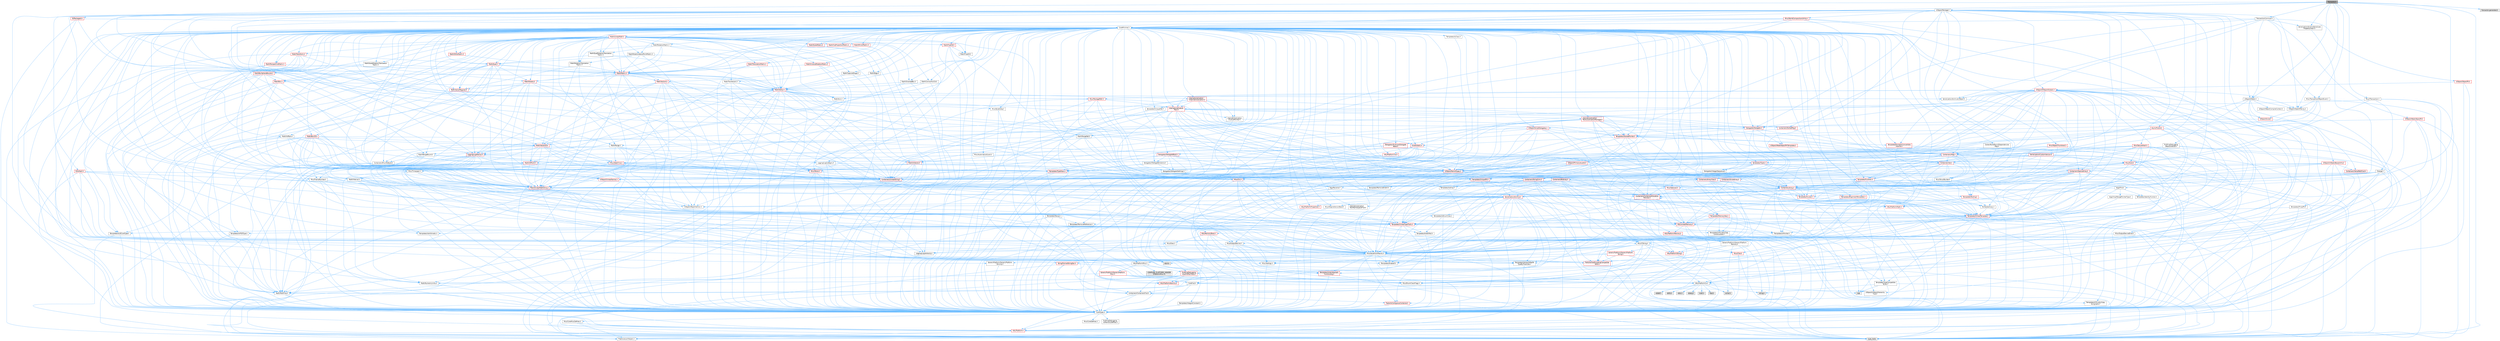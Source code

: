 digraph "Transactor.h"
{
 // INTERACTIVE_SVG=YES
 // LATEX_PDF_SIZE
  bgcolor="transparent";
  edge [fontname=Helvetica,fontsize=10,labelfontname=Helvetica,labelfontsize=10];
  node [fontname=Helvetica,fontsize=10,shape=box,height=0.2,width=0.4];
  Node1 [id="Node000001",label="Transactor.h",height=0.2,width=0.4,color="gray40", fillcolor="grey60", style="filled", fontcolor="black",tooltip=" "];
  Node1 -> Node2 [id="edge1_Node000001_Node000002",color="steelblue1",style="solid",tooltip=" "];
  Node2 [id="Node000002",label="CoreMinimal.h",height=0.2,width=0.4,color="grey40", fillcolor="white", style="filled",URL="$d7/d67/CoreMinimal_8h.html",tooltip=" "];
  Node2 -> Node3 [id="edge2_Node000002_Node000003",color="steelblue1",style="solid",tooltip=" "];
  Node3 [id="Node000003",label="CoreTypes.h",height=0.2,width=0.4,color="grey40", fillcolor="white", style="filled",URL="$dc/dec/CoreTypes_8h.html",tooltip=" "];
  Node3 -> Node4 [id="edge3_Node000003_Node000004",color="steelblue1",style="solid",tooltip=" "];
  Node4 [id="Node000004",label="HAL/Platform.h",height=0.2,width=0.4,color="red", fillcolor="#FFF0F0", style="filled",URL="$d9/dd0/Platform_8h.html",tooltip=" "];
  Node4 -> Node7 [id="edge4_Node000004_Node000007",color="steelblue1",style="solid",tooltip=" "];
  Node7 [id="Node000007",label="type_traits",height=0.2,width=0.4,color="grey60", fillcolor="#E0E0E0", style="filled",tooltip=" "];
  Node4 -> Node8 [id="edge5_Node000004_Node000008",color="steelblue1",style="solid",tooltip=" "];
  Node8 [id="Node000008",label="PreprocessorHelpers.h",height=0.2,width=0.4,color="grey40", fillcolor="white", style="filled",URL="$db/ddb/PreprocessorHelpers_8h.html",tooltip=" "];
  Node3 -> Node14 [id="edge6_Node000003_Node000014",color="steelblue1",style="solid",tooltip=" "];
  Node14 [id="Node000014",label="ProfilingDebugging\l/UMemoryDefines.h",height=0.2,width=0.4,color="grey40", fillcolor="white", style="filled",URL="$d2/da2/UMemoryDefines_8h.html",tooltip=" "];
  Node3 -> Node15 [id="edge7_Node000003_Node000015",color="steelblue1",style="solid",tooltip=" "];
  Node15 [id="Node000015",label="Misc/CoreMiscDefines.h",height=0.2,width=0.4,color="grey40", fillcolor="white", style="filled",URL="$da/d38/CoreMiscDefines_8h.html",tooltip=" "];
  Node15 -> Node4 [id="edge8_Node000015_Node000004",color="steelblue1",style="solid",tooltip=" "];
  Node15 -> Node8 [id="edge9_Node000015_Node000008",color="steelblue1",style="solid",tooltip=" "];
  Node3 -> Node16 [id="edge10_Node000003_Node000016",color="steelblue1",style="solid",tooltip=" "];
  Node16 [id="Node000016",label="Misc/CoreDefines.h",height=0.2,width=0.4,color="grey40", fillcolor="white", style="filled",URL="$d3/dd2/CoreDefines_8h.html",tooltip=" "];
  Node2 -> Node17 [id="edge11_Node000002_Node000017",color="steelblue1",style="solid",tooltip=" "];
  Node17 [id="Node000017",label="CoreFwd.h",height=0.2,width=0.4,color="grey40", fillcolor="white", style="filled",URL="$d1/d1e/CoreFwd_8h.html",tooltip=" "];
  Node17 -> Node3 [id="edge12_Node000017_Node000003",color="steelblue1",style="solid",tooltip=" "];
  Node17 -> Node18 [id="edge13_Node000017_Node000018",color="steelblue1",style="solid",tooltip=" "];
  Node18 [id="Node000018",label="Containers/ContainersFwd.h",height=0.2,width=0.4,color="grey40", fillcolor="white", style="filled",URL="$d4/d0a/ContainersFwd_8h.html",tooltip=" "];
  Node18 -> Node4 [id="edge14_Node000018_Node000004",color="steelblue1",style="solid",tooltip=" "];
  Node18 -> Node3 [id="edge15_Node000018_Node000003",color="steelblue1",style="solid",tooltip=" "];
  Node18 -> Node19 [id="edge16_Node000018_Node000019",color="steelblue1",style="solid",tooltip=" "];
  Node19 [id="Node000019",label="Traits/IsContiguousContainer.h",height=0.2,width=0.4,color="red", fillcolor="#FFF0F0", style="filled",URL="$d5/d3c/IsContiguousContainer_8h.html",tooltip=" "];
  Node19 -> Node3 [id="edge17_Node000019_Node000003",color="steelblue1",style="solid",tooltip=" "];
  Node17 -> Node22 [id="edge18_Node000017_Node000022",color="steelblue1",style="solid",tooltip=" "];
  Node22 [id="Node000022",label="Math/MathFwd.h",height=0.2,width=0.4,color="grey40", fillcolor="white", style="filled",URL="$d2/d10/MathFwd_8h.html",tooltip=" "];
  Node22 -> Node4 [id="edge19_Node000022_Node000004",color="steelblue1",style="solid",tooltip=" "];
  Node17 -> Node23 [id="edge20_Node000017_Node000023",color="steelblue1",style="solid",tooltip=" "];
  Node23 [id="Node000023",label="UObject/UObjectHierarchy\lFwd.h",height=0.2,width=0.4,color="grey40", fillcolor="white", style="filled",URL="$d3/d13/UObjectHierarchyFwd_8h.html",tooltip=" "];
  Node2 -> Node23 [id="edge21_Node000002_Node000023",color="steelblue1",style="solid",tooltip=" "];
  Node2 -> Node18 [id="edge22_Node000002_Node000018",color="steelblue1",style="solid",tooltip=" "];
  Node2 -> Node24 [id="edge23_Node000002_Node000024",color="steelblue1",style="solid",tooltip=" "];
  Node24 [id="Node000024",label="Misc/VarArgs.h",height=0.2,width=0.4,color="grey40", fillcolor="white", style="filled",URL="$d5/d6f/VarArgs_8h.html",tooltip=" "];
  Node24 -> Node3 [id="edge24_Node000024_Node000003",color="steelblue1",style="solid",tooltip=" "];
  Node2 -> Node25 [id="edge25_Node000002_Node000025",color="steelblue1",style="solid",tooltip=" "];
  Node25 [id="Node000025",label="Logging/LogVerbosity.h",height=0.2,width=0.4,color="grey40", fillcolor="white", style="filled",URL="$d2/d8f/LogVerbosity_8h.html",tooltip=" "];
  Node25 -> Node3 [id="edge26_Node000025_Node000003",color="steelblue1",style="solid",tooltip=" "];
  Node2 -> Node26 [id="edge27_Node000002_Node000026",color="steelblue1",style="solid",tooltip=" "];
  Node26 [id="Node000026",label="Misc/OutputDevice.h",height=0.2,width=0.4,color="grey40", fillcolor="white", style="filled",URL="$d7/d32/OutputDevice_8h.html",tooltip=" "];
  Node26 -> Node17 [id="edge28_Node000026_Node000017",color="steelblue1",style="solid",tooltip=" "];
  Node26 -> Node3 [id="edge29_Node000026_Node000003",color="steelblue1",style="solid",tooltip=" "];
  Node26 -> Node25 [id="edge30_Node000026_Node000025",color="steelblue1",style="solid",tooltip=" "];
  Node26 -> Node24 [id="edge31_Node000026_Node000024",color="steelblue1",style="solid",tooltip=" "];
  Node26 -> Node27 [id="edge32_Node000026_Node000027",color="steelblue1",style="solid",tooltip=" "];
  Node27 [id="Node000027",label="Templates/IsArrayOrRefOf\lTypeByPredicate.h",height=0.2,width=0.4,color="grey40", fillcolor="white", style="filled",URL="$d6/da1/IsArrayOrRefOfTypeByPredicate_8h.html",tooltip=" "];
  Node27 -> Node3 [id="edge33_Node000027_Node000003",color="steelblue1",style="solid",tooltip=" "];
  Node26 -> Node28 [id="edge34_Node000026_Node000028",color="steelblue1",style="solid",tooltip=" "];
  Node28 [id="Node000028",label="Templates/IsValidVariadic\lFunctionArg.h",height=0.2,width=0.4,color="red", fillcolor="#FFF0F0", style="filled",URL="$d0/dc8/IsValidVariadicFunctionArg_8h.html",tooltip=" "];
  Node28 -> Node3 [id="edge35_Node000028_Node000003",color="steelblue1",style="solid",tooltip=" "];
  Node28 -> Node7 [id="edge36_Node000028_Node000007",color="steelblue1",style="solid",tooltip=" "];
  Node26 -> Node30 [id="edge37_Node000026_Node000030",color="steelblue1",style="solid",tooltip=" "];
  Node30 [id="Node000030",label="Traits/IsCharEncodingCompatible\lWith.h",height=0.2,width=0.4,color="red", fillcolor="#FFF0F0", style="filled",URL="$df/dd1/IsCharEncodingCompatibleWith_8h.html",tooltip=" "];
  Node30 -> Node7 [id="edge38_Node000030_Node000007",color="steelblue1",style="solid",tooltip=" "];
  Node2 -> Node32 [id="edge39_Node000002_Node000032",color="steelblue1",style="solid",tooltip=" "];
  Node32 [id="Node000032",label="HAL/PlatformCrt.h",height=0.2,width=0.4,color="grey40", fillcolor="white", style="filled",URL="$d8/d75/PlatformCrt_8h.html",tooltip=" "];
  Node32 -> Node33 [id="edge40_Node000032_Node000033",color="steelblue1",style="solid",tooltip=" "];
  Node33 [id="Node000033",label="new",height=0.2,width=0.4,color="grey60", fillcolor="#E0E0E0", style="filled",tooltip=" "];
  Node32 -> Node34 [id="edge41_Node000032_Node000034",color="steelblue1",style="solid",tooltip=" "];
  Node34 [id="Node000034",label="wchar.h",height=0.2,width=0.4,color="grey60", fillcolor="#E0E0E0", style="filled",tooltip=" "];
  Node32 -> Node35 [id="edge42_Node000032_Node000035",color="steelblue1",style="solid",tooltip=" "];
  Node35 [id="Node000035",label="stddef.h",height=0.2,width=0.4,color="grey60", fillcolor="#E0E0E0", style="filled",tooltip=" "];
  Node32 -> Node36 [id="edge43_Node000032_Node000036",color="steelblue1",style="solid",tooltip=" "];
  Node36 [id="Node000036",label="stdlib.h",height=0.2,width=0.4,color="grey60", fillcolor="#E0E0E0", style="filled",tooltip=" "];
  Node32 -> Node37 [id="edge44_Node000032_Node000037",color="steelblue1",style="solid",tooltip=" "];
  Node37 [id="Node000037",label="stdio.h",height=0.2,width=0.4,color="grey60", fillcolor="#E0E0E0", style="filled",tooltip=" "];
  Node32 -> Node38 [id="edge45_Node000032_Node000038",color="steelblue1",style="solid",tooltip=" "];
  Node38 [id="Node000038",label="stdarg.h",height=0.2,width=0.4,color="grey60", fillcolor="#E0E0E0", style="filled",tooltip=" "];
  Node32 -> Node39 [id="edge46_Node000032_Node000039",color="steelblue1",style="solid",tooltip=" "];
  Node39 [id="Node000039",label="math.h",height=0.2,width=0.4,color="grey60", fillcolor="#E0E0E0", style="filled",tooltip=" "];
  Node32 -> Node40 [id="edge47_Node000032_Node000040",color="steelblue1",style="solid",tooltip=" "];
  Node40 [id="Node000040",label="float.h",height=0.2,width=0.4,color="grey60", fillcolor="#E0E0E0", style="filled",tooltip=" "];
  Node32 -> Node41 [id="edge48_Node000032_Node000041",color="steelblue1",style="solid",tooltip=" "];
  Node41 [id="Node000041",label="string.h",height=0.2,width=0.4,color="grey60", fillcolor="#E0E0E0", style="filled",tooltip=" "];
  Node2 -> Node42 [id="edge49_Node000002_Node000042",color="steelblue1",style="solid",tooltip=" "];
  Node42 [id="Node000042",label="HAL/PlatformMisc.h",height=0.2,width=0.4,color="grey40", fillcolor="white", style="filled",URL="$d0/df5/PlatformMisc_8h.html",tooltip=" "];
  Node42 -> Node3 [id="edge50_Node000042_Node000003",color="steelblue1",style="solid",tooltip=" "];
  Node42 -> Node43 [id="edge51_Node000042_Node000043",color="steelblue1",style="solid",tooltip=" "];
  Node43 [id="Node000043",label="GenericPlatform/GenericPlatform\lMisc.h",height=0.2,width=0.4,color="red", fillcolor="#FFF0F0", style="filled",URL="$db/d9a/GenericPlatformMisc_8h.html",tooltip=" "];
  Node43 -> Node17 [id="edge52_Node000043_Node000017",color="steelblue1",style="solid",tooltip=" "];
  Node43 -> Node3 [id="edge53_Node000043_Node000003",color="steelblue1",style="solid",tooltip=" "];
  Node43 -> Node32 [id="edge54_Node000043_Node000032",color="steelblue1",style="solid",tooltip=" "];
  Node43 -> Node47 [id="edge55_Node000043_Node000047",color="steelblue1",style="solid",tooltip=" "];
  Node47 [id="Node000047",label="Math/NumericLimits.h",height=0.2,width=0.4,color="grey40", fillcolor="white", style="filled",URL="$df/d1b/NumericLimits_8h.html",tooltip=" "];
  Node47 -> Node3 [id="edge56_Node000047_Node000003",color="steelblue1",style="solid",tooltip=" "];
  Node43 -> Node49 [id="edge57_Node000043_Node000049",color="steelblue1",style="solid",tooltip=" "];
  Node49 [id="Node000049",label="Misc/EnumClassFlags.h",height=0.2,width=0.4,color="grey40", fillcolor="white", style="filled",URL="$d8/de7/EnumClassFlags_8h.html",tooltip=" "];
  Node42 -> Node52 [id="edge58_Node000042_Node000052",color="steelblue1",style="solid",tooltip=" "];
  Node52 [id="Node000052",label="COMPILED_PLATFORM_HEADER\l(PlatformMisc.h)",height=0.2,width=0.4,color="grey60", fillcolor="#E0E0E0", style="filled",tooltip=" "];
  Node42 -> Node53 [id="edge59_Node000042_Node000053",color="steelblue1",style="solid",tooltip=" "];
  Node53 [id="Node000053",label="ProfilingDebugging\l/CpuProfilerTrace.h",height=0.2,width=0.4,color="red", fillcolor="#FFF0F0", style="filled",URL="$da/dcb/CpuProfilerTrace_8h.html",tooltip=" "];
  Node53 -> Node3 [id="edge60_Node000053_Node000003",color="steelblue1",style="solid",tooltip=" "];
  Node53 -> Node18 [id="edge61_Node000053_Node000018",color="steelblue1",style="solid",tooltip=" "];
  Node53 -> Node54 [id="edge62_Node000053_Node000054",color="steelblue1",style="solid",tooltip=" "];
  Node54 [id="Node000054",label="HAL/PlatformAtomics.h",height=0.2,width=0.4,color="red", fillcolor="#FFF0F0", style="filled",URL="$d3/d36/PlatformAtomics_8h.html",tooltip=" "];
  Node54 -> Node3 [id="edge63_Node000054_Node000003",color="steelblue1",style="solid",tooltip=" "];
  Node53 -> Node8 [id="edge64_Node000053_Node000008",color="steelblue1",style="solid",tooltip=" "];
  Node2 -> Node61 [id="edge65_Node000002_Node000061",color="steelblue1",style="solid",tooltip=" "];
  Node61 [id="Node000061",label="Misc/AssertionMacros.h",height=0.2,width=0.4,color="grey40", fillcolor="white", style="filled",URL="$d0/dfa/AssertionMacros_8h.html",tooltip=" "];
  Node61 -> Node3 [id="edge66_Node000061_Node000003",color="steelblue1",style="solid",tooltip=" "];
  Node61 -> Node4 [id="edge67_Node000061_Node000004",color="steelblue1",style="solid",tooltip=" "];
  Node61 -> Node42 [id="edge68_Node000061_Node000042",color="steelblue1",style="solid",tooltip=" "];
  Node61 -> Node8 [id="edge69_Node000061_Node000008",color="steelblue1",style="solid",tooltip=" "];
  Node61 -> Node62 [id="edge70_Node000061_Node000062",color="steelblue1",style="solid",tooltip=" "];
  Node62 [id="Node000062",label="Templates/EnableIf.h",height=0.2,width=0.4,color="grey40", fillcolor="white", style="filled",URL="$d7/d60/EnableIf_8h.html",tooltip=" "];
  Node62 -> Node3 [id="edge71_Node000062_Node000003",color="steelblue1",style="solid",tooltip=" "];
  Node61 -> Node27 [id="edge72_Node000061_Node000027",color="steelblue1",style="solid",tooltip=" "];
  Node61 -> Node28 [id="edge73_Node000061_Node000028",color="steelblue1",style="solid",tooltip=" "];
  Node61 -> Node30 [id="edge74_Node000061_Node000030",color="steelblue1",style="solid",tooltip=" "];
  Node61 -> Node24 [id="edge75_Node000061_Node000024",color="steelblue1",style="solid",tooltip=" "];
  Node61 -> Node63 [id="edge76_Node000061_Node000063",color="steelblue1",style="solid",tooltip=" "];
  Node63 [id="Node000063",label="String/FormatStringSan.h",height=0.2,width=0.4,color="red", fillcolor="#FFF0F0", style="filled",URL="$d3/d8b/FormatStringSan_8h.html",tooltip=" "];
  Node63 -> Node7 [id="edge77_Node000063_Node000007",color="steelblue1",style="solid",tooltip=" "];
  Node63 -> Node3 [id="edge78_Node000063_Node000003",color="steelblue1",style="solid",tooltip=" "];
  Node63 -> Node28 [id="edge79_Node000063_Node000028",color="steelblue1",style="solid",tooltip=" "];
  Node63 -> Node18 [id="edge80_Node000063_Node000018",color="steelblue1",style="solid",tooltip=" "];
  Node61 -> Node69 [id="edge81_Node000061_Node000069",color="steelblue1",style="solid",tooltip=" "];
  Node69 [id="Node000069",label="atomic",height=0.2,width=0.4,color="grey60", fillcolor="#E0E0E0", style="filled",tooltip=" "];
  Node2 -> Node70 [id="edge82_Node000002_Node000070",color="steelblue1",style="solid",tooltip=" "];
  Node70 [id="Node000070",label="Templates/IsPointer.h",height=0.2,width=0.4,color="grey40", fillcolor="white", style="filled",URL="$d7/d05/IsPointer_8h.html",tooltip=" "];
  Node70 -> Node3 [id="edge83_Node000070_Node000003",color="steelblue1",style="solid",tooltip=" "];
  Node2 -> Node71 [id="edge84_Node000002_Node000071",color="steelblue1",style="solid",tooltip=" "];
  Node71 [id="Node000071",label="HAL/PlatformMemory.h",height=0.2,width=0.4,color="red", fillcolor="#FFF0F0", style="filled",URL="$de/d68/PlatformMemory_8h.html",tooltip=" "];
  Node71 -> Node3 [id="edge85_Node000071_Node000003",color="steelblue1",style="solid",tooltip=" "];
  Node71 -> Node72 [id="edge86_Node000071_Node000072",color="steelblue1",style="solid",tooltip=" "];
  Node72 [id="Node000072",label="GenericPlatform/GenericPlatform\lMemory.h",height=0.2,width=0.4,color="grey40", fillcolor="white", style="filled",URL="$dd/d22/GenericPlatformMemory_8h.html",tooltip=" "];
  Node72 -> Node17 [id="edge87_Node000072_Node000017",color="steelblue1",style="solid",tooltip=" "];
  Node72 -> Node3 [id="edge88_Node000072_Node000003",color="steelblue1",style="solid",tooltip=" "];
  Node72 -> Node73 [id="edge89_Node000072_Node000073",color="steelblue1",style="solid",tooltip=" "];
  Node73 [id="Node000073",label="HAL/PlatformString.h",height=0.2,width=0.4,color="red", fillcolor="#FFF0F0", style="filled",URL="$db/db5/PlatformString_8h.html",tooltip=" "];
  Node73 -> Node3 [id="edge90_Node000073_Node000003",color="steelblue1",style="solid",tooltip=" "];
  Node72 -> Node41 [id="edge91_Node000072_Node000041",color="steelblue1",style="solid",tooltip=" "];
  Node72 -> Node34 [id="edge92_Node000072_Node000034",color="steelblue1",style="solid",tooltip=" "];
  Node2 -> Node54 [id="edge93_Node000002_Node000054",color="steelblue1",style="solid",tooltip=" "];
  Node2 -> Node76 [id="edge94_Node000002_Node000076",color="steelblue1",style="solid",tooltip=" "];
  Node76 [id="Node000076",label="Misc/Exec.h",height=0.2,width=0.4,color="grey40", fillcolor="white", style="filled",URL="$de/ddb/Exec_8h.html",tooltip=" "];
  Node76 -> Node3 [id="edge95_Node000076_Node000003",color="steelblue1",style="solid",tooltip=" "];
  Node76 -> Node61 [id="edge96_Node000076_Node000061",color="steelblue1",style="solid",tooltip=" "];
  Node2 -> Node77 [id="edge97_Node000002_Node000077",color="steelblue1",style="solid",tooltip=" "];
  Node77 [id="Node000077",label="HAL/MemoryBase.h",height=0.2,width=0.4,color="red", fillcolor="#FFF0F0", style="filled",URL="$d6/d9f/MemoryBase_8h.html",tooltip=" "];
  Node77 -> Node3 [id="edge98_Node000077_Node000003",color="steelblue1",style="solid",tooltip=" "];
  Node77 -> Node54 [id="edge99_Node000077_Node000054",color="steelblue1",style="solid",tooltip=" "];
  Node77 -> Node32 [id="edge100_Node000077_Node000032",color="steelblue1",style="solid",tooltip=" "];
  Node77 -> Node76 [id="edge101_Node000077_Node000076",color="steelblue1",style="solid",tooltip=" "];
  Node77 -> Node26 [id="edge102_Node000077_Node000026",color="steelblue1",style="solid",tooltip=" "];
  Node2 -> Node87 [id="edge103_Node000002_Node000087",color="steelblue1",style="solid",tooltip=" "];
  Node87 [id="Node000087",label="HAL/UnrealMemory.h",height=0.2,width=0.4,color="red", fillcolor="#FFF0F0", style="filled",URL="$d9/d96/UnrealMemory_8h.html",tooltip=" "];
  Node87 -> Node3 [id="edge104_Node000087_Node000003",color="steelblue1",style="solid",tooltip=" "];
  Node87 -> Node72 [id="edge105_Node000087_Node000072",color="steelblue1",style="solid",tooltip=" "];
  Node87 -> Node77 [id="edge106_Node000087_Node000077",color="steelblue1",style="solid",tooltip=" "];
  Node87 -> Node71 [id="edge107_Node000087_Node000071",color="steelblue1",style="solid",tooltip=" "];
  Node87 -> Node70 [id="edge108_Node000087_Node000070",color="steelblue1",style="solid",tooltip=" "];
  Node2 -> Node89 [id="edge109_Node000002_Node000089",color="steelblue1",style="solid",tooltip=" "];
  Node89 [id="Node000089",label="Templates/IsArithmetic.h",height=0.2,width=0.4,color="grey40", fillcolor="white", style="filled",URL="$d2/d5d/IsArithmetic_8h.html",tooltip=" "];
  Node89 -> Node3 [id="edge110_Node000089_Node000003",color="steelblue1",style="solid",tooltip=" "];
  Node2 -> Node83 [id="edge111_Node000002_Node000083",color="steelblue1",style="solid",tooltip=" "];
  Node83 [id="Node000083",label="Templates/AndOrNot.h",height=0.2,width=0.4,color="grey40", fillcolor="white", style="filled",URL="$db/d0a/AndOrNot_8h.html",tooltip=" "];
  Node83 -> Node3 [id="edge112_Node000083_Node000003",color="steelblue1",style="solid",tooltip=" "];
  Node2 -> Node90 [id="edge113_Node000002_Node000090",color="steelblue1",style="solid",tooltip=" "];
  Node90 [id="Node000090",label="Templates/IsPODType.h",height=0.2,width=0.4,color="grey40", fillcolor="white", style="filled",URL="$d7/db1/IsPODType_8h.html",tooltip=" "];
  Node90 -> Node3 [id="edge114_Node000090_Node000003",color="steelblue1",style="solid",tooltip=" "];
  Node2 -> Node91 [id="edge115_Node000002_Node000091",color="steelblue1",style="solid",tooltip=" "];
  Node91 [id="Node000091",label="Templates/IsUECoreType.h",height=0.2,width=0.4,color="grey40", fillcolor="white", style="filled",URL="$d1/db8/IsUECoreType_8h.html",tooltip=" "];
  Node91 -> Node3 [id="edge116_Node000091_Node000003",color="steelblue1",style="solid",tooltip=" "];
  Node91 -> Node7 [id="edge117_Node000091_Node000007",color="steelblue1",style="solid",tooltip=" "];
  Node2 -> Node84 [id="edge118_Node000002_Node000084",color="steelblue1",style="solid",tooltip=" "];
  Node84 [id="Node000084",label="Templates/IsTriviallyCopy\lConstructible.h",height=0.2,width=0.4,color="grey40", fillcolor="white", style="filled",URL="$d3/d78/IsTriviallyCopyConstructible_8h.html",tooltip=" "];
  Node84 -> Node3 [id="edge119_Node000084_Node000003",color="steelblue1",style="solid",tooltip=" "];
  Node84 -> Node7 [id="edge120_Node000084_Node000007",color="steelblue1",style="solid",tooltip=" "];
  Node2 -> Node92 [id="edge121_Node000002_Node000092",color="steelblue1",style="solid",tooltip=" "];
  Node92 [id="Node000092",label="Templates/UnrealTypeTraits.h",height=0.2,width=0.4,color="red", fillcolor="#FFF0F0", style="filled",URL="$d2/d2d/UnrealTypeTraits_8h.html",tooltip=" "];
  Node92 -> Node3 [id="edge122_Node000092_Node000003",color="steelblue1",style="solid",tooltip=" "];
  Node92 -> Node70 [id="edge123_Node000092_Node000070",color="steelblue1",style="solid",tooltip=" "];
  Node92 -> Node61 [id="edge124_Node000092_Node000061",color="steelblue1",style="solid",tooltip=" "];
  Node92 -> Node83 [id="edge125_Node000092_Node000083",color="steelblue1",style="solid",tooltip=" "];
  Node92 -> Node62 [id="edge126_Node000092_Node000062",color="steelblue1",style="solid",tooltip=" "];
  Node92 -> Node89 [id="edge127_Node000092_Node000089",color="steelblue1",style="solid",tooltip=" "];
  Node92 -> Node90 [id="edge128_Node000092_Node000090",color="steelblue1",style="solid",tooltip=" "];
  Node92 -> Node91 [id="edge129_Node000092_Node000091",color="steelblue1",style="solid",tooltip=" "];
  Node92 -> Node84 [id="edge130_Node000092_Node000084",color="steelblue1",style="solid",tooltip=" "];
  Node2 -> Node62 [id="edge131_Node000002_Node000062",color="steelblue1",style="solid",tooltip=" "];
  Node2 -> Node94 [id="edge132_Node000002_Node000094",color="steelblue1",style="solid",tooltip=" "];
  Node94 [id="Node000094",label="Templates/RemoveReference.h",height=0.2,width=0.4,color="grey40", fillcolor="white", style="filled",URL="$da/dbe/RemoveReference_8h.html",tooltip=" "];
  Node94 -> Node3 [id="edge133_Node000094_Node000003",color="steelblue1",style="solid",tooltip=" "];
  Node2 -> Node95 [id="edge134_Node000002_Node000095",color="steelblue1",style="solid",tooltip=" "];
  Node95 [id="Node000095",label="Templates/IntegralConstant.h",height=0.2,width=0.4,color="grey40", fillcolor="white", style="filled",URL="$db/d1b/IntegralConstant_8h.html",tooltip=" "];
  Node95 -> Node3 [id="edge135_Node000095_Node000003",color="steelblue1",style="solid",tooltip=" "];
  Node2 -> Node96 [id="edge136_Node000002_Node000096",color="steelblue1",style="solid",tooltip=" "];
  Node96 [id="Node000096",label="Templates/IsClass.h",height=0.2,width=0.4,color="grey40", fillcolor="white", style="filled",URL="$db/dcb/IsClass_8h.html",tooltip=" "];
  Node96 -> Node3 [id="edge137_Node000096_Node000003",color="steelblue1",style="solid",tooltip=" "];
  Node2 -> Node97 [id="edge138_Node000002_Node000097",color="steelblue1",style="solid",tooltip=" "];
  Node97 [id="Node000097",label="Templates/TypeCompatible\lBytes.h",height=0.2,width=0.4,color="grey40", fillcolor="white", style="filled",URL="$df/d0a/TypeCompatibleBytes_8h.html",tooltip=" "];
  Node97 -> Node3 [id="edge139_Node000097_Node000003",color="steelblue1",style="solid",tooltip=" "];
  Node97 -> Node41 [id="edge140_Node000097_Node000041",color="steelblue1",style="solid",tooltip=" "];
  Node97 -> Node33 [id="edge141_Node000097_Node000033",color="steelblue1",style="solid",tooltip=" "];
  Node97 -> Node7 [id="edge142_Node000097_Node000007",color="steelblue1",style="solid",tooltip=" "];
  Node2 -> Node19 [id="edge143_Node000002_Node000019",color="steelblue1",style="solid",tooltip=" "];
  Node2 -> Node98 [id="edge144_Node000002_Node000098",color="steelblue1",style="solid",tooltip=" "];
  Node98 [id="Node000098",label="Templates/UnrealTemplate.h",height=0.2,width=0.4,color="red", fillcolor="#FFF0F0", style="filled",URL="$d4/d24/UnrealTemplate_8h.html",tooltip=" "];
  Node98 -> Node3 [id="edge145_Node000098_Node000003",color="steelblue1",style="solid",tooltip=" "];
  Node98 -> Node70 [id="edge146_Node000098_Node000070",color="steelblue1",style="solid",tooltip=" "];
  Node98 -> Node87 [id="edge147_Node000098_Node000087",color="steelblue1",style="solid",tooltip=" "];
  Node98 -> Node92 [id="edge148_Node000098_Node000092",color="steelblue1",style="solid",tooltip=" "];
  Node98 -> Node94 [id="edge149_Node000098_Node000094",color="steelblue1",style="solid",tooltip=" "];
  Node98 -> Node97 [id="edge150_Node000098_Node000097",color="steelblue1",style="solid",tooltip=" "];
  Node98 -> Node19 [id="edge151_Node000098_Node000019",color="steelblue1",style="solid",tooltip=" "];
  Node98 -> Node7 [id="edge152_Node000098_Node000007",color="steelblue1",style="solid",tooltip=" "];
  Node2 -> Node47 [id="edge153_Node000002_Node000047",color="steelblue1",style="solid",tooltip=" "];
  Node2 -> Node102 [id="edge154_Node000002_Node000102",color="steelblue1",style="solid",tooltip=" "];
  Node102 [id="Node000102",label="HAL/PlatformMath.h",height=0.2,width=0.4,color="red", fillcolor="#FFF0F0", style="filled",URL="$dc/d53/PlatformMath_8h.html",tooltip=" "];
  Node102 -> Node3 [id="edge155_Node000102_Node000003",color="steelblue1",style="solid",tooltip=" "];
  Node2 -> Node85 [id="edge156_Node000002_Node000085",color="steelblue1",style="solid",tooltip=" "];
  Node85 [id="Node000085",label="Templates/IsTriviallyCopy\lAssignable.h",height=0.2,width=0.4,color="grey40", fillcolor="white", style="filled",URL="$d2/df2/IsTriviallyCopyAssignable_8h.html",tooltip=" "];
  Node85 -> Node3 [id="edge157_Node000085_Node000003",color="steelblue1",style="solid",tooltip=" "];
  Node85 -> Node7 [id="edge158_Node000085_Node000007",color="steelblue1",style="solid",tooltip=" "];
  Node2 -> Node110 [id="edge159_Node000002_Node000110",color="steelblue1",style="solid",tooltip=" "];
  Node110 [id="Node000110",label="Templates/MemoryOps.h",height=0.2,width=0.4,color="red", fillcolor="#FFF0F0", style="filled",URL="$db/dea/MemoryOps_8h.html",tooltip=" "];
  Node110 -> Node3 [id="edge160_Node000110_Node000003",color="steelblue1",style="solid",tooltip=" "];
  Node110 -> Node87 [id="edge161_Node000110_Node000087",color="steelblue1",style="solid",tooltip=" "];
  Node110 -> Node85 [id="edge162_Node000110_Node000085",color="steelblue1",style="solid",tooltip=" "];
  Node110 -> Node84 [id="edge163_Node000110_Node000084",color="steelblue1",style="solid",tooltip=" "];
  Node110 -> Node92 [id="edge164_Node000110_Node000092",color="steelblue1",style="solid",tooltip=" "];
  Node110 -> Node33 [id="edge165_Node000110_Node000033",color="steelblue1",style="solid",tooltip=" "];
  Node110 -> Node7 [id="edge166_Node000110_Node000007",color="steelblue1",style="solid",tooltip=" "];
  Node2 -> Node111 [id="edge167_Node000002_Node000111",color="steelblue1",style="solid",tooltip=" "];
  Node111 [id="Node000111",label="Containers/ContainerAllocation\lPolicies.h",height=0.2,width=0.4,color="red", fillcolor="#FFF0F0", style="filled",URL="$d7/dff/ContainerAllocationPolicies_8h.html",tooltip=" "];
  Node111 -> Node3 [id="edge168_Node000111_Node000003",color="steelblue1",style="solid",tooltip=" "];
  Node111 -> Node111 [id="edge169_Node000111_Node000111",color="steelblue1",style="solid",tooltip=" "];
  Node111 -> Node102 [id="edge170_Node000111_Node000102",color="steelblue1",style="solid",tooltip=" "];
  Node111 -> Node87 [id="edge171_Node000111_Node000087",color="steelblue1",style="solid",tooltip=" "];
  Node111 -> Node47 [id="edge172_Node000111_Node000047",color="steelblue1",style="solid",tooltip=" "];
  Node111 -> Node61 [id="edge173_Node000111_Node000061",color="steelblue1",style="solid",tooltip=" "];
  Node111 -> Node110 [id="edge174_Node000111_Node000110",color="steelblue1",style="solid",tooltip=" "];
  Node111 -> Node97 [id="edge175_Node000111_Node000097",color="steelblue1",style="solid",tooltip=" "];
  Node111 -> Node7 [id="edge176_Node000111_Node000007",color="steelblue1",style="solid",tooltip=" "];
  Node2 -> Node114 [id="edge177_Node000002_Node000114",color="steelblue1",style="solid",tooltip=" "];
  Node114 [id="Node000114",label="Templates/IsEnumClass.h",height=0.2,width=0.4,color="grey40", fillcolor="white", style="filled",URL="$d7/d15/IsEnumClass_8h.html",tooltip=" "];
  Node114 -> Node3 [id="edge178_Node000114_Node000003",color="steelblue1",style="solid",tooltip=" "];
  Node114 -> Node83 [id="edge179_Node000114_Node000083",color="steelblue1",style="solid",tooltip=" "];
  Node2 -> Node115 [id="edge180_Node000002_Node000115",color="steelblue1",style="solid",tooltip=" "];
  Node115 [id="Node000115",label="HAL/PlatformProperties.h",height=0.2,width=0.4,color="red", fillcolor="#FFF0F0", style="filled",URL="$d9/db0/PlatformProperties_8h.html",tooltip=" "];
  Node115 -> Node3 [id="edge181_Node000115_Node000003",color="steelblue1",style="solid",tooltip=" "];
  Node2 -> Node118 [id="edge182_Node000002_Node000118",color="steelblue1",style="solid",tooltip=" "];
  Node118 [id="Node000118",label="Misc/EngineVersionBase.h",height=0.2,width=0.4,color="grey40", fillcolor="white", style="filled",URL="$d5/d2b/EngineVersionBase_8h.html",tooltip=" "];
  Node118 -> Node3 [id="edge183_Node000118_Node000003",color="steelblue1",style="solid",tooltip=" "];
  Node2 -> Node119 [id="edge184_Node000002_Node000119",color="steelblue1",style="solid",tooltip=" "];
  Node119 [id="Node000119",label="Internationalization\l/TextNamespaceFwd.h",height=0.2,width=0.4,color="grey40", fillcolor="white", style="filled",URL="$d8/d97/TextNamespaceFwd_8h.html",tooltip=" "];
  Node119 -> Node3 [id="edge185_Node000119_Node000003",color="steelblue1",style="solid",tooltip=" "];
  Node2 -> Node120 [id="edge186_Node000002_Node000120",color="steelblue1",style="solid",tooltip=" "];
  Node120 [id="Node000120",label="Serialization/Archive.h",height=0.2,width=0.4,color="red", fillcolor="#FFF0F0", style="filled",URL="$d7/d3b/Archive_8h.html",tooltip=" "];
  Node120 -> Node17 [id="edge187_Node000120_Node000017",color="steelblue1",style="solid",tooltip=" "];
  Node120 -> Node3 [id="edge188_Node000120_Node000003",color="steelblue1",style="solid",tooltip=" "];
  Node120 -> Node115 [id="edge189_Node000120_Node000115",color="steelblue1",style="solid",tooltip=" "];
  Node120 -> Node119 [id="edge190_Node000120_Node000119",color="steelblue1",style="solid",tooltip=" "];
  Node120 -> Node22 [id="edge191_Node000120_Node000022",color="steelblue1",style="solid",tooltip=" "];
  Node120 -> Node61 [id="edge192_Node000120_Node000061",color="steelblue1",style="solid",tooltip=" "];
  Node120 -> Node118 [id="edge193_Node000120_Node000118",color="steelblue1",style="solid",tooltip=" "];
  Node120 -> Node24 [id="edge194_Node000120_Node000024",color="steelblue1",style="solid",tooltip=" "];
  Node120 -> Node62 [id="edge195_Node000120_Node000062",color="steelblue1",style="solid",tooltip=" "];
  Node120 -> Node27 [id="edge196_Node000120_Node000027",color="steelblue1",style="solid",tooltip=" "];
  Node120 -> Node114 [id="edge197_Node000120_Node000114",color="steelblue1",style="solid",tooltip=" "];
  Node120 -> Node28 [id="edge198_Node000120_Node000028",color="steelblue1",style="solid",tooltip=" "];
  Node120 -> Node98 [id="edge199_Node000120_Node000098",color="steelblue1",style="solid",tooltip=" "];
  Node120 -> Node30 [id="edge200_Node000120_Node000030",color="steelblue1",style="solid",tooltip=" "];
  Node120 -> Node123 [id="edge201_Node000120_Node000123",color="steelblue1",style="solid",tooltip=" "];
  Node123 [id="Node000123",label="UObject/ObjectVersion.h",height=0.2,width=0.4,color="grey40", fillcolor="white", style="filled",URL="$da/d63/ObjectVersion_8h.html",tooltip=" "];
  Node123 -> Node3 [id="edge202_Node000123_Node000003",color="steelblue1",style="solid",tooltip=" "];
  Node2 -> Node124 [id="edge203_Node000002_Node000124",color="steelblue1",style="solid",tooltip=" "];
  Node124 [id="Node000124",label="Templates/Less.h",height=0.2,width=0.4,color="grey40", fillcolor="white", style="filled",URL="$de/dc8/Less_8h.html",tooltip=" "];
  Node124 -> Node3 [id="edge204_Node000124_Node000003",color="steelblue1",style="solid",tooltip=" "];
  Node124 -> Node98 [id="edge205_Node000124_Node000098",color="steelblue1",style="solid",tooltip=" "];
  Node2 -> Node125 [id="edge206_Node000002_Node000125",color="steelblue1",style="solid",tooltip=" "];
  Node125 [id="Node000125",label="Templates/Sorting.h",height=0.2,width=0.4,color="red", fillcolor="#FFF0F0", style="filled",URL="$d3/d9e/Sorting_8h.html",tooltip=" "];
  Node125 -> Node3 [id="edge207_Node000125_Node000003",color="steelblue1",style="solid",tooltip=" "];
  Node125 -> Node102 [id="edge208_Node000125_Node000102",color="steelblue1",style="solid",tooltip=" "];
  Node125 -> Node124 [id="edge209_Node000125_Node000124",color="steelblue1",style="solid",tooltip=" "];
  Node2 -> Node136 [id="edge210_Node000002_Node000136",color="steelblue1",style="solid",tooltip=" "];
  Node136 [id="Node000136",label="Misc/Char.h",height=0.2,width=0.4,color="red", fillcolor="#FFF0F0", style="filled",URL="$d0/d58/Char_8h.html",tooltip=" "];
  Node136 -> Node3 [id="edge211_Node000136_Node000003",color="steelblue1",style="solid",tooltip=" "];
  Node136 -> Node7 [id="edge212_Node000136_Node000007",color="steelblue1",style="solid",tooltip=" "];
  Node2 -> Node139 [id="edge213_Node000002_Node000139",color="steelblue1",style="solid",tooltip=" "];
  Node139 [id="Node000139",label="GenericPlatform/GenericPlatform\lStricmp.h",height=0.2,width=0.4,color="grey40", fillcolor="white", style="filled",URL="$d2/d86/GenericPlatformStricmp_8h.html",tooltip=" "];
  Node139 -> Node3 [id="edge214_Node000139_Node000003",color="steelblue1",style="solid",tooltip=" "];
  Node2 -> Node140 [id="edge215_Node000002_Node000140",color="steelblue1",style="solid",tooltip=" "];
  Node140 [id="Node000140",label="GenericPlatform/GenericPlatform\lString.h",height=0.2,width=0.4,color="red", fillcolor="#FFF0F0", style="filled",URL="$dd/d20/GenericPlatformString_8h.html",tooltip=" "];
  Node140 -> Node3 [id="edge216_Node000140_Node000003",color="steelblue1",style="solid",tooltip=" "];
  Node140 -> Node139 [id="edge217_Node000140_Node000139",color="steelblue1",style="solid",tooltip=" "];
  Node140 -> Node62 [id="edge218_Node000140_Node000062",color="steelblue1",style="solid",tooltip=" "];
  Node140 -> Node30 [id="edge219_Node000140_Node000030",color="steelblue1",style="solid",tooltip=" "];
  Node140 -> Node7 [id="edge220_Node000140_Node000007",color="steelblue1",style="solid",tooltip=" "];
  Node2 -> Node73 [id="edge221_Node000002_Node000073",color="steelblue1",style="solid",tooltip=" "];
  Node2 -> Node143 [id="edge222_Node000002_Node000143",color="steelblue1",style="solid",tooltip=" "];
  Node143 [id="Node000143",label="Misc/CString.h",height=0.2,width=0.4,color="grey40", fillcolor="white", style="filled",URL="$d2/d49/CString_8h.html",tooltip=" "];
  Node143 -> Node3 [id="edge223_Node000143_Node000003",color="steelblue1",style="solid",tooltip=" "];
  Node143 -> Node32 [id="edge224_Node000143_Node000032",color="steelblue1",style="solid",tooltip=" "];
  Node143 -> Node73 [id="edge225_Node000143_Node000073",color="steelblue1",style="solid",tooltip=" "];
  Node143 -> Node61 [id="edge226_Node000143_Node000061",color="steelblue1",style="solid",tooltip=" "];
  Node143 -> Node136 [id="edge227_Node000143_Node000136",color="steelblue1",style="solid",tooltip=" "];
  Node143 -> Node24 [id="edge228_Node000143_Node000024",color="steelblue1",style="solid",tooltip=" "];
  Node143 -> Node27 [id="edge229_Node000143_Node000027",color="steelblue1",style="solid",tooltip=" "];
  Node143 -> Node28 [id="edge230_Node000143_Node000028",color="steelblue1",style="solid",tooltip=" "];
  Node143 -> Node30 [id="edge231_Node000143_Node000030",color="steelblue1",style="solid",tooltip=" "];
  Node2 -> Node144 [id="edge232_Node000002_Node000144",color="steelblue1",style="solid",tooltip=" "];
  Node144 [id="Node000144",label="Misc/Crc.h",height=0.2,width=0.4,color="red", fillcolor="#FFF0F0", style="filled",URL="$d4/dd2/Crc_8h.html",tooltip=" "];
  Node144 -> Node3 [id="edge233_Node000144_Node000003",color="steelblue1",style="solid",tooltip=" "];
  Node144 -> Node73 [id="edge234_Node000144_Node000073",color="steelblue1",style="solid",tooltip=" "];
  Node144 -> Node61 [id="edge235_Node000144_Node000061",color="steelblue1",style="solid",tooltip=" "];
  Node144 -> Node143 [id="edge236_Node000144_Node000143",color="steelblue1",style="solid",tooltip=" "];
  Node144 -> Node136 [id="edge237_Node000144_Node000136",color="steelblue1",style="solid",tooltip=" "];
  Node144 -> Node92 [id="edge238_Node000144_Node000092",color="steelblue1",style="solid",tooltip=" "];
  Node2 -> Node135 [id="edge239_Node000002_Node000135",color="steelblue1",style="solid",tooltip=" "];
  Node135 [id="Node000135",label="Math/UnrealMathUtility.h",height=0.2,width=0.4,color="red", fillcolor="#FFF0F0", style="filled",URL="$db/db8/UnrealMathUtility_8h.html",tooltip=" "];
  Node135 -> Node3 [id="edge240_Node000135_Node000003",color="steelblue1",style="solid",tooltip=" "];
  Node135 -> Node61 [id="edge241_Node000135_Node000061",color="steelblue1",style="solid",tooltip=" "];
  Node135 -> Node102 [id="edge242_Node000135_Node000102",color="steelblue1",style="solid",tooltip=" "];
  Node135 -> Node22 [id="edge243_Node000135_Node000022",color="steelblue1",style="solid",tooltip=" "];
  Node2 -> Node145 [id="edge244_Node000002_Node000145",color="steelblue1",style="solid",tooltip=" "];
  Node145 [id="Node000145",label="Containers/UnrealString.h",height=0.2,width=0.4,color="red", fillcolor="#FFF0F0", style="filled",URL="$d5/dba/UnrealString_8h.html",tooltip=" "];
  Node2 -> Node149 [id="edge245_Node000002_Node000149",color="steelblue1",style="solid",tooltip=" "];
  Node149 [id="Node000149",label="Containers/Array.h",height=0.2,width=0.4,color="red", fillcolor="#FFF0F0", style="filled",URL="$df/dd0/Array_8h.html",tooltip=" "];
  Node149 -> Node3 [id="edge246_Node000149_Node000003",color="steelblue1",style="solid",tooltip=" "];
  Node149 -> Node61 [id="edge247_Node000149_Node000061",color="steelblue1",style="solid",tooltip=" "];
  Node149 -> Node87 [id="edge248_Node000149_Node000087",color="steelblue1",style="solid",tooltip=" "];
  Node149 -> Node92 [id="edge249_Node000149_Node000092",color="steelblue1",style="solid",tooltip=" "];
  Node149 -> Node98 [id="edge250_Node000149_Node000098",color="steelblue1",style="solid",tooltip=" "];
  Node149 -> Node111 [id="edge251_Node000149_Node000111",color="steelblue1",style="solid",tooltip=" "];
  Node149 -> Node120 [id="edge252_Node000149_Node000120",color="steelblue1",style="solid",tooltip=" "];
  Node149 -> Node127 [id="edge253_Node000149_Node000127",color="steelblue1",style="solid",tooltip=" "];
  Node127 [id="Node000127",label="Templates/IdentityFunctor.h",height=0.2,width=0.4,color="grey40", fillcolor="white", style="filled",URL="$d7/d2e/IdentityFunctor_8h.html",tooltip=" "];
  Node127 -> Node4 [id="edge254_Node000127_Node000004",color="steelblue1",style="solid",tooltip=" "];
  Node149 -> Node128 [id="edge255_Node000149_Node000128",color="steelblue1",style="solid",tooltip=" "];
  Node128 [id="Node000128",label="Templates/Invoke.h",height=0.2,width=0.4,color="red", fillcolor="#FFF0F0", style="filled",URL="$d7/deb/Invoke_8h.html",tooltip=" "];
  Node128 -> Node3 [id="edge256_Node000128_Node000003",color="steelblue1",style="solid",tooltip=" "];
  Node128 -> Node98 [id="edge257_Node000128_Node000098",color="steelblue1",style="solid",tooltip=" "];
  Node128 -> Node7 [id="edge258_Node000128_Node000007",color="steelblue1",style="solid",tooltip=" "];
  Node149 -> Node124 [id="edge259_Node000149_Node000124",color="steelblue1",style="solid",tooltip=" "];
  Node149 -> Node125 [id="edge260_Node000149_Node000125",color="steelblue1",style="solid",tooltip=" "];
  Node149 -> Node172 [id="edge261_Node000149_Node000172",color="steelblue1",style="solid",tooltip=" "];
  Node172 [id="Node000172",label="Templates/AlignmentTemplates.h",height=0.2,width=0.4,color="red", fillcolor="#FFF0F0", style="filled",URL="$dd/d32/AlignmentTemplates_8h.html",tooltip=" "];
  Node172 -> Node3 [id="edge262_Node000172_Node000003",color="steelblue1",style="solid",tooltip=" "];
  Node172 -> Node70 [id="edge263_Node000172_Node000070",color="steelblue1",style="solid",tooltip=" "];
  Node149 -> Node7 [id="edge264_Node000149_Node000007",color="steelblue1",style="solid",tooltip=" "];
  Node2 -> Node173 [id="edge265_Node000002_Node000173",color="steelblue1",style="solid",tooltip=" "];
  Node173 [id="Node000173",label="Misc/FrameNumber.h",height=0.2,width=0.4,color="grey40", fillcolor="white", style="filled",URL="$dd/dbd/FrameNumber_8h.html",tooltip=" "];
  Node173 -> Node3 [id="edge266_Node000173_Node000003",color="steelblue1",style="solid",tooltip=" "];
  Node173 -> Node47 [id="edge267_Node000173_Node000047",color="steelblue1",style="solid",tooltip=" "];
  Node173 -> Node135 [id="edge268_Node000173_Node000135",color="steelblue1",style="solid",tooltip=" "];
  Node173 -> Node62 [id="edge269_Node000173_Node000062",color="steelblue1",style="solid",tooltip=" "];
  Node173 -> Node92 [id="edge270_Node000173_Node000092",color="steelblue1",style="solid",tooltip=" "];
  Node2 -> Node174 [id="edge271_Node000002_Node000174",color="steelblue1",style="solid",tooltip=" "];
  Node174 [id="Node000174",label="Misc/Timespan.h",height=0.2,width=0.4,color="grey40", fillcolor="white", style="filled",URL="$da/dd9/Timespan_8h.html",tooltip=" "];
  Node174 -> Node3 [id="edge272_Node000174_Node000003",color="steelblue1",style="solid",tooltip=" "];
  Node174 -> Node175 [id="edge273_Node000174_Node000175",color="steelblue1",style="solid",tooltip=" "];
  Node175 [id="Node000175",label="Math/Interval.h",height=0.2,width=0.4,color="grey40", fillcolor="white", style="filled",URL="$d1/d55/Interval_8h.html",tooltip=" "];
  Node175 -> Node3 [id="edge274_Node000175_Node000003",color="steelblue1",style="solid",tooltip=" "];
  Node175 -> Node89 [id="edge275_Node000175_Node000089",color="steelblue1",style="solid",tooltip=" "];
  Node175 -> Node92 [id="edge276_Node000175_Node000092",color="steelblue1",style="solid",tooltip=" "];
  Node175 -> Node47 [id="edge277_Node000175_Node000047",color="steelblue1",style="solid",tooltip=" "];
  Node175 -> Node135 [id="edge278_Node000175_Node000135",color="steelblue1",style="solid",tooltip=" "];
  Node174 -> Node135 [id="edge279_Node000174_Node000135",color="steelblue1",style="solid",tooltip=" "];
  Node174 -> Node61 [id="edge280_Node000174_Node000061",color="steelblue1",style="solid",tooltip=" "];
  Node2 -> Node176 [id="edge281_Node000002_Node000176",color="steelblue1",style="solid",tooltip=" "];
  Node176 [id="Node000176",label="Containers/StringConv.h",height=0.2,width=0.4,color="red", fillcolor="#FFF0F0", style="filled",URL="$d3/ddf/StringConv_8h.html",tooltip=" "];
  Node176 -> Node3 [id="edge282_Node000176_Node000003",color="steelblue1",style="solid",tooltip=" "];
  Node176 -> Node61 [id="edge283_Node000176_Node000061",color="steelblue1",style="solid",tooltip=" "];
  Node176 -> Node111 [id="edge284_Node000176_Node000111",color="steelblue1",style="solid",tooltip=" "];
  Node176 -> Node149 [id="edge285_Node000176_Node000149",color="steelblue1",style="solid",tooltip=" "];
  Node176 -> Node143 [id="edge286_Node000176_Node000143",color="steelblue1",style="solid",tooltip=" "];
  Node176 -> Node177 [id="edge287_Node000176_Node000177",color="steelblue1",style="solid",tooltip=" "];
  Node177 [id="Node000177",label="Templates/IsArray.h",height=0.2,width=0.4,color="grey40", fillcolor="white", style="filled",URL="$d8/d8d/IsArray_8h.html",tooltip=" "];
  Node177 -> Node3 [id="edge288_Node000177_Node000003",color="steelblue1",style="solid",tooltip=" "];
  Node176 -> Node98 [id="edge289_Node000176_Node000098",color="steelblue1",style="solid",tooltip=" "];
  Node176 -> Node92 [id="edge290_Node000176_Node000092",color="steelblue1",style="solid",tooltip=" "];
  Node176 -> Node30 [id="edge291_Node000176_Node000030",color="steelblue1",style="solid",tooltip=" "];
  Node176 -> Node19 [id="edge292_Node000176_Node000019",color="steelblue1",style="solid",tooltip=" "];
  Node176 -> Node7 [id="edge293_Node000176_Node000007",color="steelblue1",style="solid",tooltip=" "];
  Node2 -> Node178 [id="edge294_Node000002_Node000178",color="steelblue1",style="solid",tooltip=" "];
  Node178 [id="Node000178",label="UObject/UnrealNames.h",height=0.2,width=0.4,color="red", fillcolor="#FFF0F0", style="filled",URL="$d8/db1/UnrealNames_8h.html",tooltip=" "];
  Node178 -> Node3 [id="edge295_Node000178_Node000003",color="steelblue1",style="solid",tooltip=" "];
  Node2 -> Node180 [id="edge296_Node000002_Node000180",color="steelblue1",style="solid",tooltip=" "];
  Node180 [id="Node000180",label="UObject/NameTypes.h",height=0.2,width=0.4,color="red", fillcolor="#FFF0F0", style="filled",URL="$d6/d35/NameTypes_8h.html",tooltip=" "];
  Node180 -> Node3 [id="edge297_Node000180_Node000003",color="steelblue1",style="solid",tooltip=" "];
  Node180 -> Node61 [id="edge298_Node000180_Node000061",color="steelblue1",style="solid",tooltip=" "];
  Node180 -> Node87 [id="edge299_Node000180_Node000087",color="steelblue1",style="solid",tooltip=" "];
  Node180 -> Node92 [id="edge300_Node000180_Node000092",color="steelblue1",style="solid",tooltip=" "];
  Node180 -> Node98 [id="edge301_Node000180_Node000098",color="steelblue1",style="solid",tooltip=" "];
  Node180 -> Node145 [id="edge302_Node000180_Node000145",color="steelblue1",style="solid",tooltip=" "];
  Node180 -> Node176 [id="edge303_Node000180_Node000176",color="steelblue1",style="solid",tooltip=" "];
  Node180 -> Node178 [id="edge304_Node000180_Node000178",color="steelblue1",style="solid",tooltip=" "];
  Node2 -> Node188 [id="edge305_Node000002_Node000188",color="steelblue1",style="solid",tooltip=" "];
  Node188 [id="Node000188",label="Misc/Parse.h",height=0.2,width=0.4,color="red", fillcolor="#FFF0F0", style="filled",URL="$dc/d71/Parse_8h.html",tooltip=" "];
  Node188 -> Node145 [id="edge306_Node000188_Node000145",color="steelblue1",style="solid",tooltip=" "];
  Node188 -> Node3 [id="edge307_Node000188_Node000003",color="steelblue1",style="solid",tooltip=" "];
  Node188 -> Node32 [id="edge308_Node000188_Node000032",color="steelblue1",style="solid",tooltip=" "];
  Node188 -> Node49 [id="edge309_Node000188_Node000049",color="steelblue1",style="solid",tooltip=" "];
  Node188 -> Node189 [id="edge310_Node000188_Node000189",color="steelblue1",style="solid",tooltip=" "];
  Node189 [id="Node000189",label="Templates/Function.h",height=0.2,width=0.4,color="red", fillcolor="#FFF0F0", style="filled",URL="$df/df5/Function_8h.html",tooltip=" "];
  Node189 -> Node3 [id="edge311_Node000189_Node000003",color="steelblue1",style="solid",tooltip=" "];
  Node189 -> Node61 [id="edge312_Node000189_Node000061",color="steelblue1",style="solid",tooltip=" "];
  Node189 -> Node87 [id="edge313_Node000189_Node000087",color="steelblue1",style="solid",tooltip=" "];
  Node189 -> Node92 [id="edge314_Node000189_Node000092",color="steelblue1",style="solid",tooltip=" "];
  Node189 -> Node128 [id="edge315_Node000189_Node000128",color="steelblue1",style="solid",tooltip=" "];
  Node189 -> Node98 [id="edge316_Node000189_Node000098",color="steelblue1",style="solid",tooltip=" "];
  Node189 -> Node135 [id="edge317_Node000189_Node000135",color="steelblue1",style="solid",tooltip=" "];
  Node189 -> Node33 [id="edge318_Node000189_Node000033",color="steelblue1",style="solid",tooltip=" "];
  Node189 -> Node7 [id="edge319_Node000189_Node000007",color="steelblue1",style="solid",tooltip=" "];
  Node2 -> Node172 [id="edge320_Node000002_Node000172",color="steelblue1",style="solid",tooltip=" "];
  Node2 -> Node191 [id="edge321_Node000002_Node000191",color="steelblue1",style="solid",tooltip=" "];
  Node191 [id="Node000191",label="Misc/StructBuilder.h",height=0.2,width=0.4,color="grey40", fillcolor="white", style="filled",URL="$d9/db3/StructBuilder_8h.html",tooltip=" "];
  Node191 -> Node3 [id="edge322_Node000191_Node000003",color="steelblue1",style="solid",tooltip=" "];
  Node191 -> Node135 [id="edge323_Node000191_Node000135",color="steelblue1",style="solid",tooltip=" "];
  Node191 -> Node172 [id="edge324_Node000191_Node000172",color="steelblue1",style="solid",tooltip=" "];
  Node2 -> Node104 [id="edge325_Node000002_Node000104",color="steelblue1",style="solid",tooltip=" "];
  Node104 [id="Node000104",label="Templates/Decay.h",height=0.2,width=0.4,color="grey40", fillcolor="white", style="filled",URL="$dd/d0f/Decay_8h.html",tooltip=" "];
  Node104 -> Node3 [id="edge326_Node000104_Node000003",color="steelblue1",style="solid",tooltip=" "];
  Node104 -> Node94 [id="edge327_Node000104_Node000094",color="steelblue1",style="solid",tooltip=" "];
  Node104 -> Node7 [id="edge328_Node000104_Node000007",color="steelblue1",style="solid",tooltip=" "];
  Node2 -> Node192 [id="edge329_Node000002_Node000192",color="steelblue1",style="solid",tooltip=" "];
  Node192 [id="Node000192",label="Templates/PointerIsConvertible\lFromTo.h",height=0.2,width=0.4,color="red", fillcolor="#FFF0F0", style="filled",URL="$d6/d65/PointerIsConvertibleFromTo_8h.html",tooltip=" "];
  Node192 -> Node3 [id="edge330_Node000192_Node000003",color="steelblue1",style="solid",tooltip=" "];
  Node192 -> Node7 [id="edge331_Node000192_Node000007",color="steelblue1",style="solid",tooltip=" "];
  Node2 -> Node128 [id="edge332_Node000002_Node000128",color="steelblue1",style="solid",tooltip=" "];
  Node2 -> Node189 [id="edge333_Node000002_Node000189",color="steelblue1",style="solid",tooltip=" "];
  Node2 -> Node161 [id="edge334_Node000002_Node000161",color="steelblue1",style="solid",tooltip=" "];
  Node161 [id="Node000161",label="Templates/TypeHash.h",height=0.2,width=0.4,color="red", fillcolor="#FFF0F0", style="filled",URL="$d1/d62/TypeHash_8h.html",tooltip=" "];
  Node161 -> Node3 [id="edge335_Node000161_Node000003",color="steelblue1",style="solid",tooltip=" "];
  Node161 -> Node144 [id="edge336_Node000161_Node000144",color="steelblue1",style="solid",tooltip=" "];
  Node161 -> Node7 [id="edge337_Node000161_Node000007",color="steelblue1",style="solid",tooltip=" "];
  Node2 -> Node193 [id="edge338_Node000002_Node000193",color="steelblue1",style="solid",tooltip=" "];
  Node193 [id="Node000193",label="Containers/ScriptArray.h",height=0.2,width=0.4,color="red", fillcolor="#FFF0F0", style="filled",URL="$dc/daf/ScriptArray_8h.html",tooltip=" "];
  Node193 -> Node3 [id="edge339_Node000193_Node000003",color="steelblue1",style="solid",tooltip=" "];
  Node193 -> Node61 [id="edge340_Node000193_Node000061",color="steelblue1",style="solid",tooltip=" "];
  Node193 -> Node87 [id="edge341_Node000193_Node000087",color="steelblue1",style="solid",tooltip=" "];
  Node193 -> Node111 [id="edge342_Node000193_Node000111",color="steelblue1",style="solid",tooltip=" "];
  Node193 -> Node149 [id="edge343_Node000193_Node000149",color="steelblue1",style="solid",tooltip=" "];
  Node2 -> Node194 [id="edge344_Node000002_Node000194",color="steelblue1",style="solid",tooltip=" "];
  Node194 [id="Node000194",label="Containers/BitArray.h",height=0.2,width=0.4,color="red", fillcolor="#FFF0F0", style="filled",URL="$d1/de4/BitArray_8h.html",tooltip=" "];
  Node194 -> Node111 [id="edge345_Node000194_Node000111",color="steelblue1",style="solid",tooltip=" "];
  Node194 -> Node3 [id="edge346_Node000194_Node000003",color="steelblue1",style="solid",tooltip=" "];
  Node194 -> Node54 [id="edge347_Node000194_Node000054",color="steelblue1",style="solid",tooltip=" "];
  Node194 -> Node87 [id="edge348_Node000194_Node000087",color="steelblue1",style="solid",tooltip=" "];
  Node194 -> Node135 [id="edge349_Node000194_Node000135",color="steelblue1",style="solid",tooltip=" "];
  Node194 -> Node61 [id="edge350_Node000194_Node000061",color="steelblue1",style="solid",tooltip=" "];
  Node194 -> Node49 [id="edge351_Node000194_Node000049",color="steelblue1",style="solid",tooltip=" "];
  Node194 -> Node120 [id="edge352_Node000194_Node000120",color="steelblue1",style="solid",tooltip=" "];
  Node194 -> Node62 [id="edge353_Node000194_Node000062",color="steelblue1",style="solid",tooltip=" "];
  Node194 -> Node128 [id="edge354_Node000194_Node000128",color="steelblue1",style="solid",tooltip=" "];
  Node194 -> Node98 [id="edge355_Node000194_Node000098",color="steelblue1",style="solid",tooltip=" "];
  Node194 -> Node92 [id="edge356_Node000194_Node000092",color="steelblue1",style="solid",tooltip=" "];
  Node2 -> Node195 [id="edge357_Node000002_Node000195",color="steelblue1",style="solid",tooltip=" "];
  Node195 [id="Node000195",label="Containers/SparseArray.h",height=0.2,width=0.4,color="red", fillcolor="#FFF0F0", style="filled",URL="$d5/dbf/SparseArray_8h.html",tooltip=" "];
  Node195 -> Node3 [id="edge358_Node000195_Node000003",color="steelblue1",style="solid",tooltip=" "];
  Node195 -> Node61 [id="edge359_Node000195_Node000061",color="steelblue1",style="solid",tooltip=" "];
  Node195 -> Node87 [id="edge360_Node000195_Node000087",color="steelblue1",style="solid",tooltip=" "];
  Node195 -> Node92 [id="edge361_Node000195_Node000092",color="steelblue1",style="solid",tooltip=" "];
  Node195 -> Node98 [id="edge362_Node000195_Node000098",color="steelblue1",style="solid",tooltip=" "];
  Node195 -> Node111 [id="edge363_Node000195_Node000111",color="steelblue1",style="solid",tooltip=" "];
  Node195 -> Node124 [id="edge364_Node000195_Node000124",color="steelblue1",style="solid",tooltip=" "];
  Node195 -> Node149 [id="edge365_Node000195_Node000149",color="steelblue1",style="solid",tooltip=" "];
  Node195 -> Node135 [id="edge366_Node000195_Node000135",color="steelblue1",style="solid",tooltip=" "];
  Node195 -> Node193 [id="edge367_Node000195_Node000193",color="steelblue1",style="solid",tooltip=" "];
  Node195 -> Node194 [id="edge368_Node000195_Node000194",color="steelblue1",style="solid",tooltip=" "];
  Node195 -> Node145 [id="edge369_Node000195_Node000145",color="steelblue1",style="solid",tooltip=" "];
  Node2 -> Node211 [id="edge370_Node000002_Node000211",color="steelblue1",style="solid",tooltip=" "];
  Node211 [id="Node000211",label="Containers/Set.h",height=0.2,width=0.4,color="red", fillcolor="#FFF0F0", style="filled",URL="$d4/d45/Set_8h.html",tooltip=" "];
  Node211 -> Node111 [id="edge371_Node000211_Node000111",color="steelblue1",style="solid",tooltip=" "];
  Node211 -> Node195 [id="edge372_Node000211_Node000195",color="steelblue1",style="solid",tooltip=" "];
  Node211 -> Node18 [id="edge373_Node000211_Node000018",color="steelblue1",style="solid",tooltip=" "];
  Node211 -> Node135 [id="edge374_Node000211_Node000135",color="steelblue1",style="solid",tooltip=" "];
  Node211 -> Node61 [id="edge375_Node000211_Node000061",color="steelblue1",style="solid",tooltip=" "];
  Node211 -> Node191 [id="edge376_Node000211_Node000191",color="steelblue1",style="solid",tooltip=" "];
  Node211 -> Node189 [id="edge377_Node000211_Node000189",color="steelblue1",style="solid",tooltip=" "];
  Node211 -> Node125 [id="edge378_Node000211_Node000125",color="steelblue1",style="solid",tooltip=" "];
  Node211 -> Node161 [id="edge379_Node000211_Node000161",color="steelblue1",style="solid",tooltip=" "];
  Node211 -> Node98 [id="edge380_Node000211_Node000098",color="steelblue1",style="solid",tooltip=" "];
  Node211 -> Node7 [id="edge381_Node000211_Node000007",color="steelblue1",style="solid",tooltip=" "];
  Node2 -> Node214 [id="edge382_Node000002_Node000214",color="steelblue1",style="solid",tooltip=" "];
  Node214 [id="Node000214",label="Algo/Reverse.h",height=0.2,width=0.4,color="grey40", fillcolor="white", style="filled",URL="$d5/d93/Reverse_8h.html",tooltip=" "];
  Node214 -> Node3 [id="edge383_Node000214_Node000003",color="steelblue1",style="solid",tooltip=" "];
  Node214 -> Node98 [id="edge384_Node000214_Node000098",color="steelblue1",style="solid",tooltip=" "];
  Node2 -> Node215 [id="edge385_Node000002_Node000215",color="steelblue1",style="solid",tooltip=" "];
  Node215 [id="Node000215",label="Containers/Map.h",height=0.2,width=0.4,color="red", fillcolor="#FFF0F0", style="filled",URL="$df/d79/Map_8h.html",tooltip=" "];
  Node215 -> Node3 [id="edge386_Node000215_Node000003",color="steelblue1",style="solid",tooltip=" "];
  Node215 -> Node214 [id="edge387_Node000215_Node000214",color="steelblue1",style="solid",tooltip=" "];
  Node215 -> Node211 [id="edge388_Node000215_Node000211",color="steelblue1",style="solid",tooltip=" "];
  Node215 -> Node145 [id="edge389_Node000215_Node000145",color="steelblue1",style="solid",tooltip=" "];
  Node215 -> Node61 [id="edge390_Node000215_Node000061",color="steelblue1",style="solid",tooltip=" "];
  Node215 -> Node191 [id="edge391_Node000215_Node000191",color="steelblue1",style="solid",tooltip=" "];
  Node215 -> Node189 [id="edge392_Node000215_Node000189",color="steelblue1",style="solid",tooltip=" "];
  Node215 -> Node125 [id="edge393_Node000215_Node000125",color="steelblue1",style="solid",tooltip=" "];
  Node215 -> Node216 [id="edge394_Node000215_Node000216",color="steelblue1",style="solid",tooltip=" "];
  Node216 [id="Node000216",label="Templates/Tuple.h",height=0.2,width=0.4,color="red", fillcolor="#FFF0F0", style="filled",URL="$d2/d4f/Tuple_8h.html",tooltip=" "];
  Node216 -> Node3 [id="edge395_Node000216_Node000003",color="steelblue1",style="solid",tooltip=" "];
  Node216 -> Node98 [id="edge396_Node000216_Node000098",color="steelblue1",style="solid",tooltip=" "];
  Node216 -> Node217 [id="edge397_Node000216_Node000217",color="steelblue1",style="solid",tooltip=" "];
  Node217 [id="Node000217",label="Delegates/IntegerSequence.h",height=0.2,width=0.4,color="grey40", fillcolor="white", style="filled",URL="$d2/dcc/IntegerSequence_8h.html",tooltip=" "];
  Node217 -> Node3 [id="edge398_Node000217_Node000003",color="steelblue1",style="solid",tooltip=" "];
  Node216 -> Node128 [id="edge399_Node000216_Node000128",color="steelblue1",style="solid",tooltip=" "];
  Node216 -> Node161 [id="edge400_Node000216_Node000161",color="steelblue1",style="solid",tooltip=" "];
  Node216 -> Node7 [id="edge401_Node000216_Node000007",color="steelblue1",style="solid",tooltip=" "];
  Node215 -> Node98 [id="edge402_Node000215_Node000098",color="steelblue1",style="solid",tooltip=" "];
  Node215 -> Node92 [id="edge403_Node000215_Node000092",color="steelblue1",style="solid",tooltip=" "];
  Node215 -> Node7 [id="edge404_Node000215_Node000007",color="steelblue1",style="solid",tooltip=" "];
  Node2 -> Node219 [id="edge405_Node000002_Node000219",color="steelblue1",style="solid",tooltip=" "];
  Node219 [id="Node000219",label="Math/IntPoint.h",height=0.2,width=0.4,color="red", fillcolor="#FFF0F0", style="filled",URL="$d3/df7/IntPoint_8h.html",tooltip=" "];
  Node219 -> Node3 [id="edge406_Node000219_Node000003",color="steelblue1",style="solid",tooltip=" "];
  Node219 -> Node61 [id="edge407_Node000219_Node000061",color="steelblue1",style="solid",tooltip=" "];
  Node219 -> Node188 [id="edge408_Node000219_Node000188",color="steelblue1",style="solid",tooltip=" "];
  Node219 -> Node22 [id="edge409_Node000219_Node000022",color="steelblue1",style="solid",tooltip=" "];
  Node219 -> Node135 [id="edge410_Node000219_Node000135",color="steelblue1",style="solid",tooltip=" "];
  Node219 -> Node145 [id="edge411_Node000219_Node000145",color="steelblue1",style="solid",tooltip=" "];
  Node219 -> Node161 [id="edge412_Node000219_Node000161",color="steelblue1",style="solid",tooltip=" "];
  Node2 -> Node221 [id="edge413_Node000002_Node000221",color="steelblue1",style="solid",tooltip=" "];
  Node221 [id="Node000221",label="Math/IntVector.h",height=0.2,width=0.4,color="red", fillcolor="#FFF0F0", style="filled",URL="$d7/d44/IntVector_8h.html",tooltip=" "];
  Node221 -> Node3 [id="edge414_Node000221_Node000003",color="steelblue1",style="solid",tooltip=" "];
  Node221 -> Node144 [id="edge415_Node000221_Node000144",color="steelblue1",style="solid",tooltip=" "];
  Node221 -> Node188 [id="edge416_Node000221_Node000188",color="steelblue1",style="solid",tooltip=" "];
  Node221 -> Node22 [id="edge417_Node000221_Node000022",color="steelblue1",style="solid",tooltip=" "];
  Node221 -> Node135 [id="edge418_Node000221_Node000135",color="steelblue1",style="solid",tooltip=" "];
  Node221 -> Node145 [id="edge419_Node000221_Node000145",color="steelblue1",style="solid",tooltip=" "];
  Node2 -> Node222 [id="edge420_Node000002_Node000222",color="steelblue1",style="solid",tooltip=" "];
  Node222 [id="Node000222",label="Logging/LogCategory.h",height=0.2,width=0.4,color="grey40", fillcolor="white", style="filled",URL="$d9/d36/LogCategory_8h.html",tooltip=" "];
  Node222 -> Node3 [id="edge421_Node000222_Node000003",color="steelblue1",style="solid",tooltip=" "];
  Node222 -> Node25 [id="edge422_Node000222_Node000025",color="steelblue1",style="solid",tooltip=" "];
  Node222 -> Node180 [id="edge423_Node000222_Node000180",color="steelblue1",style="solid",tooltip=" "];
  Node2 -> Node223 [id="edge424_Node000002_Node000223",color="steelblue1",style="solid",tooltip=" "];
  Node223 [id="Node000223",label="Logging/LogMacros.h",height=0.2,width=0.4,color="red", fillcolor="#FFF0F0", style="filled",URL="$d0/d16/LogMacros_8h.html",tooltip=" "];
  Node223 -> Node145 [id="edge425_Node000223_Node000145",color="steelblue1",style="solid",tooltip=" "];
  Node223 -> Node3 [id="edge426_Node000223_Node000003",color="steelblue1",style="solid",tooltip=" "];
  Node223 -> Node8 [id="edge427_Node000223_Node000008",color="steelblue1",style="solid",tooltip=" "];
  Node223 -> Node222 [id="edge428_Node000223_Node000222",color="steelblue1",style="solid",tooltip=" "];
  Node223 -> Node25 [id="edge429_Node000223_Node000025",color="steelblue1",style="solid",tooltip=" "];
  Node223 -> Node61 [id="edge430_Node000223_Node000061",color="steelblue1",style="solid",tooltip=" "];
  Node223 -> Node24 [id="edge431_Node000223_Node000024",color="steelblue1",style="solid",tooltip=" "];
  Node223 -> Node63 [id="edge432_Node000223_Node000063",color="steelblue1",style="solid",tooltip=" "];
  Node223 -> Node62 [id="edge433_Node000223_Node000062",color="steelblue1",style="solid",tooltip=" "];
  Node223 -> Node27 [id="edge434_Node000223_Node000027",color="steelblue1",style="solid",tooltip=" "];
  Node223 -> Node28 [id="edge435_Node000223_Node000028",color="steelblue1",style="solid",tooltip=" "];
  Node223 -> Node30 [id="edge436_Node000223_Node000030",color="steelblue1",style="solid",tooltip=" "];
  Node223 -> Node7 [id="edge437_Node000223_Node000007",color="steelblue1",style="solid",tooltip=" "];
  Node2 -> Node226 [id="edge438_Node000002_Node000226",color="steelblue1",style="solid",tooltip=" "];
  Node226 [id="Node000226",label="Math/Vector2D.h",height=0.2,width=0.4,color="red", fillcolor="#FFF0F0", style="filled",URL="$d3/db0/Vector2D_8h.html",tooltip=" "];
  Node226 -> Node3 [id="edge439_Node000226_Node000003",color="steelblue1",style="solid",tooltip=" "];
  Node226 -> Node22 [id="edge440_Node000226_Node000022",color="steelblue1",style="solid",tooltip=" "];
  Node226 -> Node61 [id="edge441_Node000226_Node000061",color="steelblue1",style="solid",tooltip=" "];
  Node226 -> Node144 [id="edge442_Node000226_Node000144",color="steelblue1",style="solid",tooltip=" "];
  Node226 -> Node135 [id="edge443_Node000226_Node000135",color="steelblue1",style="solid",tooltip=" "];
  Node226 -> Node145 [id="edge444_Node000226_Node000145",color="steelblue1",style="solid",tooltip=" "];
  Node226 -> Node188 [id="edge445_Node000226_Node000188",color="steelblue1",style="solid",tooltip=" "];
  Node226 -> Node219 [id="edge446_Node000226_Node000219",color="steelblue1",style="solid",tooltip=" "];
  Node226 -> Node223 [id="edge447_Node000226_Node000223",color="steelblue1",style="solid",tooltip=" "];
  Node226 -> Node7 [id="edge448_Node000226_Node000007",color="steelblue1",style="solid",tooltip=" "];
  Node2 -> Node230 [id="edge449_Node000002_Node000230",color="steelblue1",style="solid",tooltip=" "];
  Node230 [id="Node000230",label="Math/IntRect.h",height=0.2,width=0.4,color="grey40", fillcolor="white", style="filled",URL="$d7/d53/IntRect_8h.html",tooltip=" "];
  Node230 -> Node3 [id="edge450_Node000230_Node000003",color="steelblue1",style="solid",tooltip=" "];
  Node230 -> Node22 [id="edge451_Node000230_Node000022",color="steelblue1",style="solid",tooltip=" "];
  Node230 -> Node135 [id="edge452_Node000230_Node000135",color="steelblue1",style="solid",tooltip=" "];
  Node230 -> Node145 [id="edge453_Node000230_Node000145",color="steelblue1",style="solid",tooltip=" "];
  Node230 -> Node219 [id="edge454_Node000230_Node000219",color="steelblue1",style="solid",tooltip=" "];
  Node230 -> Node226 [id="edge455_Node000230_Node000226",color="steelblue1",style="solid",tooltip=" "];
  Node2 -> Node231 [id="edge456_Node000002_Node000231",color="steelblue1",style="solid",tooltip=" "];
  Node231 [id="Node000231",label="Misc/ByteSwap.h",height=0.2,width=0.4,color="grey40", fillcolor="white", style="filled",URL="$dc/dd7/ByteSwap_8h.html",tooltip=" "];
  Node231 -> Node3 [id="edge457_Node000231_Node000003",color="steelblue1",style="solid",tooltip=" "];
  Node231 -> Node32 [id="edge458_Node000231_Node000032",color="steelblue1",style="solid",tooltip=" "];
  Node2 -> Node160 [id="edge459_Node000002_Node000160",color="steelblue1",style="solid",tooltip=" "];
  Node160 [id="Node000160",label="Containers/EnumAsByte.h",height=0.2,width=0.4,color="grey40", fillcolor="white", style="filled",URL="$d6/d9a/EnumAsByte_8h.html",tooltip=" "];
  Node160 -> Node3 [id="edge460_Node000160_Node000003",color="steelblue1",style="solid",tooltip=" "];
  Node160 -> Node90 [id="edge461_Node000160_Node000090",color="steelblue1",style="solid",tooltip=" "];
  Node160 -> Node161 [id="edge462_Node000160_Node000161",color="steelblue1",style="solid",tooltip=" "];
  Node2 -> Node232 [id="edge463_Node000002_Node000232",color="steelblue1",style="solid",tooltip=" "];
  Node232 [id="Node000232",label="HAL/PlatformTLS.h",height=0.2,width=0.4,color="red", fillcolor="#FFF0F0", style="filled",URL="$d0/def/PlatformTLS_8h.html",tooltip=" "];
  Node232 -> Node3 [id="edge464_Node000232_Node000003",color="steelblue1",style="solid",tooltip=" "];
  Node2 -> Node235 [id="edge465_Node000002_Node000235",color="steelblue1",style="solid",tooltip=" "];
  Node235 [id="Node000235",label="CoreGlobals.h",height=0.2,width=0.4,color="red", fillcolor="#FFF0F0", style="filled",URL="$d5/d8c/CoreGlobals_8h.html",tooltip=" "];
  Node235 -> Node145 [id="edge466_Node000235_Node000145",color="steelblue1",style="solid",tooltip=" "];
  Node235 -> Node3 [id="edge467_Node000235_Node000003",color="steelblue1",style="solid",tooltip=" "];
  Node235 -> Node232 [id="edge468_Node000235_Node000232",color="steelblue1",style="solid",tooltip=" "];
  Node235 -> Node223 [id="edge469_Node000235_Node000223",color="steelblue1",style="solid",tooltip=" "];
  Node235 -> Node49 [id="edge470_Node000235_Node000049",color="steelblue1",style="solid",tooltip=" "];
  Node235 -> Node26 [id="edge471_Node000235_Node000026",color="steelblue1",style="solid",tooltip=" "];
  Node235 -> Node53 [id="edge472_Node000235_Node000053",color="steelblue1",style="solid",tooltip=" "];
  Node235 -> Node180 [id="edge473_Node000235_Node000180",color="steelblue1",style="solid",tooltip=" "];
  Node235 -> Node69 [id="edge474_Node000235_Node000069",color="steelblue1",style="solid",tooltip=" "];
  Node2 -> Node236 [id="edge475_Node000002_Node000236",color="steelblue1",style="solid",tooltip=" "];
  Node236 [id="Node000236",label="Templates/SharedPointer.h",height=0.2,width=0.4,color="red", fillcolor="#FFF0F0", style="filled",URL="$d2/d17/SharedPointer_8h.html",tooltip=" "];
  Node236 -> Node3 [id="edge476_Node000236_Node000003",color="steelblue1",style="solid",tooltip=" "];
  Node236 -> Node192 [id="edge477_Node000236_Node000192",color="steelblue1",style="solid",tooltip=" "];
  Node236 -> Node61 [id="edge478_Node000236_Node000061",color="steelblue1",style="solid",tooltip=" "];
  Node236 -> Node87 [id="edge479_Node000236_Node000087",color="steelblue1",style="solid",tooltip=" "];
  Node236 -> Node149 [id="edge480_Node000236_Node000149",color="steelblue1",style="solid",tooltip=" "];
  Node236 -> Node215 [id="edge481_Node000236_Node000215",color="steelblue1",style="solid",tooltip=" "];
  Node236 -> Node235 [id="edge482_Node000236_Node000235",color="steelblue1",style="solid",tooltip=" "];
  Node2 -> Node241 [id="edge483_Node000002_Node000241",color="steelblue1",style="solid",tooltip=" "];
  Node241 [id="Node000241",label="Internationalization\l/CulturePointer.h",height=0.2,width=0.4,color="grey40", fillcolor="white", style="filled",URL="$d6/dbe/CulturePointer_8h.html",tooltip=" "];
  Node241 -> Node3 [id="edge484_Node000241_Node000003",color="steelblue1",style="solid",tooltip=" "];
  Node241 -> Node236 [id="edge485_Node000241_Node000236",color="steelblue1",style="solid",tooltip=" "];
  Node2 -> Node242 [id="edge486_Node000002_Node000242",color="steelblue1",style="solid",tooltip=" "];
  Node242 [id="Node000242",label="UObject/WeakObjectPtrTemplates.h",height=0.2,width=0.4,color="red", fillcolor="#FFF0F0", style="filled",URL="$d8/d3b/WeakObjectPtrTemplates_8h.html",tooltip=" "];
  Node242 -> Node3 [id="edge487_Node000242_Node000003",color="steelblue1",style="solid",tooltip=" "];
  Node242 -> Node215 [id="edge488_Node000242_Node000215",color="steelblue1",style="solid",tooltip=" "];
  Node242 -> Node7 [id="edge489_Node000242_Node000007",color="steelblue1",style="solid",tooltip=" "];
  Node2 -> Node245 [id="edge490_Node000002_Node000245",color="steelblue1",style="solid",tooltip=" "];
  Node245 [id="Node000245",label="Delegates/DelegateSettings.h",height=0.2,width=0.4,color="grey40", fillcolor="white", style="filled",URL="$d0/d97/DelegateSettings_8h.html",tooltip=" "];
  Node245 -> Node3 [id="edge491_Node000245_Node000003",color="steelblue1",style="solid",tooltip=" "];
  Node2 -> Node246 [id="edge492_Node000002_Node000246",color="steelblue1",style="solid",tooltip=" "];
  Node246 [id="Node000246",label="Delegates/IDelegateInstance.h",height=0.2,width=0.4,color="grey40", fillcolor="white", style="filled",URL="$d2/d10/IDelegateInstance_8h.html",tooltip=" "];
  Node246 -> Node3 [id="edge493_Node000246_Node000003",color="steelblue1",style="solid",tooltip=" "];
  Node246 -> Node161 [id="edge494_Node000246_Node000161",color="steelblue1",style="solid",tooltip=" "];
  Node246 -> Node180 [id="edge495_Node000246_Node000180",color="steelblue1",style="solid",tooltip=" "];
  Node246 -> Node245 [id="edge496_Node000246_Node000245",color="steelblue1",style="solid",tooltip=" "];
  Node2 -> Node247 [id="edge497_Node000002_Node000247",color="steelblue1",style="solid",tooltip=" "];
  Node247 [id="Node000247",label="Delegates/DelegateBase.h",height=0.2,width=0.4,color="red", fillcolor="#FFF0F0", style="filled",URL="$da/d67/DelegateBase_8h.html",tooltip=" "];
  Node247 -> Node3 [id="edge498_Node000247_Node000003",color="steelblue1",style="solid",tooltip=" "];
  Node247 -> Node111 [id="edge499_Node000247_Node000111",color="steelblue1",style="solid",tooltip=" "];
  Node247 -> Node135 [id="edge500_Node000247_Node000135",color="steelblue1",style="solid",tooltip=" "];
  Node247 -> Node180 [id="edge501_Node000247_Node000180",color="steelblue1",style="solid",tooltip=" "];
  Node247 -> Node245 [id="edge502_Node000247_Node000245",color="steelblue1",style="solid",tooltip=" "];
  Node247 -> Node246 [id="edge503_Node000247_Node000246",color="steelblue1",style="solid",tooltip=" "];
  Node2 -> Node255 [id="edge504_Node000002_Node000255",color="steelblue1",style="solid",tooltip=" "];
  Node255 [id="Node000255",label="Delegates/MulticastDelegate\lBase.h",height=0.2,width=0.4,color="red", fillcolor="#FFF0F0", style="filled",URL="$db/d16/MulticastDelegateBase_8h.html",tooltip=" "];
  Node255 -> Node3 [id="edge505_Node000255_Node000003",color="steelblue1",style="solid",tooltip=" "];
  Node255 -> Node111 [id="edge506_Node000255_Node000111",color="steelblue1",style="solid",tooltip=" "];
  Node255 -> Node149 [id="edge507_Node000255_Node000149",color="steelblue1",style="solid",tooltip=" "];
  Node255 -> Node135 [id="edge508_Node000255_Node000135",color="steelblue1",style="solid",tooltip=" "];
  Node255 -> Node246 [id="edge509_Node000255_Node000246",color="steelblue1",style="solid",tooltip=" "];
  Node255 -> Node247 [id="edge510_Node000255_Node000247",color="steelblue1",style="solid",tooltip=" "];
  Node2 -> Node217 [id="edge511_Node000002_Node000217",color="steelblue1",style="solid",tooltip=" "];
  Node2 -> Node216 [id="edge512_Node000002_Node000216",color="steelblue1",style="solid",tooltip=" "];
  Node2 -> Node256 [id="edge513_Node000002_Node000256",color="steelblue1",style="solid",tooltip=" "];
  Node256 [id="Node000256",label="UObject/ScriptDelegates.h",height=0.2,width=0.4,color="red", fillcolor="#FFF0F0", style="filled",URL="$de/d81/ScriptDelegates_8h.html",tooltip=" "];
  Node256 -> Node149 [id="edge514_Node000256_Node000149",color="steelblue1",style="solid",tooltip=" "];
  Node256 -> Node111 [id="edge515_Node000256_Node000111",color="steelblue1",style="solid",tooltip=" "];
  Node256 -> Node145 [id="edge516_Node000256_Node000145",color="steelblue1",style="solid",tooltip=" "];
  Node256 -> Node61 [id="edge517_Node000256_Node000061",color="steelblue1",style="solid",tooltip=" "];
  Node256 -> Node236 [id="edge518_Node000256_Node000236",color="steelblue1",style="solid",tooltip=" "];
  Node256 -> Node161 [id="edge519_Node000256_Node000161",color="steelblue1",style="solid",tooltip=" "];
  Node256 -> Node92 [id="edge520_Node000256_Node000092",color="steelblue1",style="solid",tooltip=" "];
  Node256 -> Node180 [id="edge521_Node000256_Node000180",color="steelblue1",style="solid",tooltip=" "];
  Node2 -> Node258 [id="edge522_Node000002_Node000258",color="steelblue1",style="solid",tooltip=" "];
  Node258 [id="Node000258",label="Delegates/Delegate.h",height=0.2,width=0.4,color="red", fillcolor="#FFF0F0", style="filled",URL="$d4/d80/Delegate_8h.html",tooltip=" "];
  Node258 -> Node3 [id="edge523_Node000258_Node000003",color="steelblue1",style="solid",tooltip=" "];
  Node258 -> Node61 [id="edge524_Node000258_Node000061",color="steelblue1",style="solid",tooltip=" "];
  Node258 -> Node180 [id="edge525_Node000258_Node000180",color="steelblue1",style="solid",tooltip=" "];
  Node258 -> Node236 [id="edge526_Node000258_Node000236",color="steelblue1",style="solid",tooltip=" "];
  Node258 -> Node242 [id="edge527_Node000258_Node000242",color="steelblue1",style="solid",tooltip=" "];
  Node258 -> Node255 [id="edge528_Node000258_Node000255",color="steelblue1",style="solid",tooltip=" "];
  Node258 -> Node217 [id="edge529_Node000258_Node000217",color="steelblue1",style="solid",tooltip=" "];
  Node2 -> Node263 [id="edge530_Node000002_Node000263",color="steelblue1",style="solid",tooltip=" "];
  Node263 [id="Node000263",label="Internationalization\l/TextLocalizationManager.h",height=0.2,width=0.4,color="red", fillcolor="#FFF0F0", style="filled",URL="$d5/d2e/TextLocalizationManager_8h.html",tooltip=" "];
  Node263 -> Node149 [id="edge531_Node000263_Node000149",color="steelblue1",style="solid",tooltip=" "];
  Node263 -> Node187 [id="edge532_Node000263_Node000187",color="steelblue1",style="solid",tooltip=" "];
  Node187 [id="Node000187",label="Containers/ArrayView.h",height=0.2,width=0.4,color="red", fillcolor="#FFF0F0", style="filled",URL="$d7/df4/ArrayView_8h.html",tooltip=" "];
  Node187 -> Node3 [id="edge533_Node000187_Node000003",color="steelblue1",style="solid",tooltip=" "];
  Node187 -> Node18 [id="edge534_Node000187_Node000018",color="steelblue1",style="solid",tooltip=" "];
  Node187 -> Node61 [id="edge535_Node000187_Node000061",color="steelblue1",style="solid",tooltip=" "];
  Node187 -> Node128 [id="edge536_Node000187_Node000128",color="steelblue1",style="solid",tooltip=" "];
  Node187 -> Node92 [id="edge537_Node000187_Node000092",color="steelblue1",style="solid",tooltip=" "];
  Node187 -> Node149 [id="edge538_Node000187_Node000149",color="steelblue1",style="solid",tooltip=" "];
  Node187 -> Node135 [id="edge539_Node000187_Node000135",color="steelblue1",style="solid",tooltip=" "];
  Node187 -> Node7 [id="edge540_Node000187_Node000007",color="steelblue1",style="solid",tooltip=" "];
  Node263 -> Node111 [id="edge541_Node000263_Node000111",color="steelblue1",style="solid",tooltip=" "];
  Node263 -> Node215 [id="edge542_Node000263_Node000215",color="steelblue1",style="solid",tooltip=" "];
  Node263 -> Node211 [id="edge543_Node000263_Node000211",color="steelblue1",style="solid",tooltip=" "];
  Node263 -> Node145 [id="edge544_Node000263_Node000145",color="steelblue1",style="solid",tooltip=" "];
  Node263 -> Node3 [id="edge545_Node000263_Node000003",color="steelblue1",style="solid",tooltip=" "];
  Node263 -> Node258 [id="edge546_Node000263_Node000258",color="steelblue1",style="solid",tooltip=" "];
  Node263 -> Node144 [id="edge547_Node000263_Node000144",color="steelblue1",style="solid",tooltip=" "];
  Node263 -> Node49 [id="edge548_Node000263_Node000049",color="steelblue1",style="solid",tooltip=" "];
  Node263 -> Node189 [id="edge549_Node000263_Node000189",color="steelblue1",style="solid",tooltip=" "];
  Node263 -> Node236 [id="edge550_Node000263_Node000236",color="steelblue1",style="solid",tooltip=" "];
  Node263 -> Node69 [id="edge551_Node000263_Node000069",color="steelblue1",style="solid",tooltip=" "];
  Node2 -> Node204 [id="edge552_Node000002_Node000204",color="steelblue1",style="solid",tooltip=" "];
  Node204 [id="Node000204",label="Misc/Optional.h",height=0.2,width=0.4,color="red", fillcolor="#FFF0F0", style="filled",URL="$d2/dae/Optional_8h.html",tooltip=" "];
  Node204 -> Node3 [id="edge553_Node000204_Node000003",color="steelblue1",style="solid",tooltip=" "];
  Node204 -> Node61 [id="edge554_Node000204_Node000061",color="steelblue1",style="solid",tooltip=" "];
  Node204 -> Node110 [id="edge555_Node000204_Node000110",color="steelblue1",style="solid",tooltip=" "];
  Node204 -> Node98 [id="edge556_Node000204_Node000098",color="steelblue1",style="solid",tooltip=" "];
  Node204 -> Node120 [id="edge557_Node000204_Node000120",color="steelblue1",style="solid",tooltip=" "];
  Node2 -> Node177 [id="edge558_Node000002_Node000177",color="steelblue1",style="solid",tooltip=" "];
  Node2 -> Node209 [id="edge559_Node000002_Node000209",color="steelblue1",style="solid",tooltip=" "];
  Node209 [id="Node000209",label="Templates/RemoveExtent.h",height=0.2,width=0.4,color="grey40", fillcolor="white", style="filled",URL="$dc/de9/RemoveExtent_8h.html",tooltip=" "];
  Node209 -> Node3 [id="edge560_Node000209_Node000003",color="steelblue1",style="solid",tooltip=" "];
  Node2 -> Node208 [id="edge561_Node000002_Node000208",color="steelblue1",style="solid",tooltip=" "];
  Node208 [id="Node000208",label="Templates/UniquePtr.h",height=0.2,width=0.4,color="red", fillcolor="#FFF0F0", style="filled",URL="$de/d1a/UniquePtr_8h.html",tooltip=" "];
  Node208 -> Node3 [id="edge562_Node000208_Node000003",color="steelblue1",style="solid",tooltip=" "];
  Node208 -> Node98 [id="edge563_Node000208_Node000098",color="steelblue1",style="solid",tooltip=" "];
  Node208 -> Node177 [id="edge564_Node000208_Node000177",color="steelblue1",style="solid",tooltip=" "];
  Node208 -> Node209 [id="edge565_Node000208_Node000209",color="steelblue1",style="solid",tooltip=" "];
  Node208 -> Node7 [id="edge566_Node000208_Node000007",color="steelblue1",style="solid",tooltip=" "];
  Node2 -> Node270 [id="edge567_Node000002_Node000270",color="steelblue1",style="solid",tooltip=" "];
  Node270 [id="Node000270",label="Internationalization\l/Text.h",height=0.2,width=0.4,color="red", fillcolor="#FFF0F0", style="filled",URL="$d6/d35/Text_8h.html",tooltip=" "];
  Node270 -> Node3 [id="edge568_Node000270_Node000003",color="steelblue1",style="solid",tooltip=" "];
  Node270 -> Node54 [id="edge569_Node000270_Node000054",color="steelblue1",style="solid",tooltip=" "];
  Node270 -> Node61 [id="edge570_Node000270_Node000061",color="steelblue1",style="solid",tooltip=" "];
  Node270 -> Node49 [id="edge571_Node000270_Node000049",color="steelblue1",style="solid",tooltip=" "];
  Node270 -> Node92 [id="edge572_Node000270_Node000092",color="steelblue1",style="solid",tooltip=" "];
  Node270 -> Node149 [id="edge573_Node000270_Node000149",color="steelblue1",style="solid",tooltip=" "];
  Node270 -> Node145 [id="edge574_Node000270_Node000145",color="steelblue1",style="solid",tooltip=" "];
  Node270 -> Node271 [id="edge575_Node000270_Node000271",color="steelblue1",style="solid",tooltip=" "];
  Node271 [id="Node000271",label="Containers/SortedMap.h",height=0.2,width=0.4,color="red", fillcolor="#FFF0F0", style="filled",URL="$d1/dcf/SortedMap_8h.html",tooltip=" "];
  Node271 -> Node215 [id="edge576_Node000271_Node000215",color="steelblue1",style="solid",tooltip=" "];
  Node271 -> Node180 [id="edge577_Node000271_Node000180",color="steelblue1",style="solid",tooltip=" "];
  Node270 -> Node160 [id="edge578_Node000270_Node000160",color="steelblue1",style="solid",tooltip=" "];
  Node270 -> Node236 [id="edge579_Node000270_Node000236",color="steelblue1",style="solid",tooltip=" "];
  Node270 -> Node241 [id="edge580_Node000270_Node000241",color="steelblue1",style="solid",tooltip=" "];
  Node270 -> Node263 [id="edge581_Node000270_Node000263",color="steelblue1",style="solid",tooltip=" "];
  Node270 -> Node204 [id="edge582_Node000270_Node000204",color="steelblue1",style="solid",tooltip=" "];
  Node270 -> Node208 [id="edge583_Node000270_Node000208",color="steelblue1",style="solid",tooltip=" "];
  Node270 -> Node7 [id="edge584_Node000270_Node000007",color="steelblue1",style="solid",tooltip=" "];
  Node2 -> Node207 [id="edge585_Node000002_Node000207",color="steelblue1",style="solid",tooltip=" "];
  Node207 [id="Node000207",label="Templates/UniqueObj.h",height=0.2,width=0.4,color="grey40", fillcolor="white", style="filled",URL="$da/d95/UniqueObj_8h.html",tooltip=" "];
  Node207 -> Node3 [id="edge586_Node000207_Node000003",color="steelblue1",style="solid",tooltip=" "];
  Node207 -> Node208 [id="edge587_Node000207_Node000208",color="steelblue1",style="solid",tooltip=" "];
  Node2 -> Node276 [id="edge588_Node000002_Node000276",color="steelblue1",style="solid",tooltip=" "];
  Node276 [id="Node000276",label="Internationalization\l/Internationalization.h",height=0.2,width=0.4,color="red", fillcolor="#FFF0F0", style="filled",URL="$da/de4/Internationalization_8h.html",tooltip=" "];
  Node276 -> Node149 [id="edge589_Node000276_Node000149",color="steelblue1",style="solid",tooltip=" "];
  Node276 -> Node145 [id="edge590_Node000276_Node000145",color="steelblue1",style="solid",tooltip=" "];
  Node276 -> Node3 [id="edge591_Node000276_Node000003",color="steelblue1",style="solid",tooltip=" "];
  Node276 -> Node258 [id="edge592_Node000276_Node000258",color="steelblue1",style="solid",tooltip=" "];
  Node276 -> Node241 [id="edge593_Node000276_Node000241",color="steelblue1",style="solid",tooltip=" "];
  Node276 -> Node270 [id="edge594_Node000276_Node000270",color="steelblue1",style="solid",tooltip=" "];
  Node276 -> Node236 [id="edge595_Node000276_Node000236",color="steelblue1",style="solid",tooltip=" "];
  Node276 -> Node216 [id="edge596_Node000276_Node000216",color="steelblue1",style="solid",tooltip=" "];
  Node276 -> Node207 [id="edge597_Node000276_Node000207",color="steelblue1",style="solid",tooltip=" "];
  Node276 -> Node180 [id="edge598_Node000276_Node000180",color="steelblue1",style="solid",tooltip=" "];
  Node2 -> Node277 [id="edge599_Node000002_Node000277",color="steelblue1",style="solid",tooltip=" "];
  Node277 [id="Node000277",label="Math/Vector.h",height=0.2,width=0.4,color="red", fillcolor="#FFF0F0", style="filled",URL="$d6/dbe/Vector_8h.html",tooltip=" "];
  Node277 -> Node3 [id="edge600_Node000277_Node000003",color="steelblue1",style="solid",tooltip=" "];
  Node277 -> Node61 [id="edge601_Node000277_Node000061",color="steelblue1",style="solid",tooltip=" "];
  Node277 -> Node22 [id="edge602_Node000277_Node000022",color="steelblue1",style="solid",tooltip=" "];
  Node277 -> Node47 [id="edge603_Node000277_Node000047",color="steelblue1",style="solid",tooltip=" "];
  Node277 -> Node144 [id="edge604_Node000277_Node000144",color="steelblue1",style="solid",tooltip=" "];
  Node277 -> Node135 [id="edge605_Node000277_Node000135",color="steelblue1",style="solid",tooltip=" "];
  Node277 -> Node145 [id="edge606_Node000277_Node000145",color="steelblue1",style="solid",tooltip=" "];
  Node277 -> Node188 [id="edge607_Node000277_Node000188",color="steelblue1",style="solid",tooltip=" "];
  Node277 -> Node219 [id="edge608_Node000277_Node000219",color="steelblue1",style="solid",tooltip=" "];
  Node277 -> Node223 [id="edge609_Node000277_Node000223",color="steelblue1",style="solid",tooltip=" "];
  Node277 -> Node226 [id="edge610_Node000277_Node000226",color="steelblue1",style="solid",tooltip=" "];
  Node277 -> Node231 [id="edge611_Node000277_Node000231",color="steelblue1",style="solid",tooltip=" "];
  Node277 -> Node270 [id="edge612_Node000277_Node000270",color="steelblue1",style="solid",tooltip=" "];
  Node277 -> Node276 [id="edge613_Node000277_Node000276",color="steelblue1",style="solid",tooltip=" "];
  Node277 -> Node221 [id="edge614_Node000277_Node000221",color="steelblue1",style="solid",tooltip=" "];
  Node277 -> Node280 [id="edge615_Node000277_Node000280",color="steelblue1",style="solid",tooltip=" "];
  Node280 [id="Node000280",label="Math/Axis.h",height=0.2,width=0.4,color="grey40", fillcolor="white", style="filled",URL="$dd/dbb/Axis_8h.html",tooltip=" "];
  Node280 -> Node3 [id="edge616_Node000280_Node000003",color="steelblue1",style="solid",tooltip=" "];
  Node277 -> Node123 [id="edge617_Node000277_Node000123",color="steelblue1",style="solid",tooltip=" "];
  Node277 -> Node7 [id="edge618_Node000277_Node000007",color="steelblue1",style="solid",tooltip=" "];
  Node2 -> Node281 [id="edge619_Node000002_Node000281",color="steelblue1",style="solid",tooltip=" "];
  Node281 [id="Node000281",label="Math/Vector4.h",height=0.2,width=0.4,color="red", fillcolor="#FFF0F0", style="filled",URL="$d7/d36/Vector4_8h.html",tooltip=" "];
  Node281 -> Node3 [id="edge620_Node000281_Node000003",color="steelblue1",style="solid",tooltip=" "];
  Node281 -> Node144 [id="edge621_Node000281_Node000144",color="steelblue1",style="solid",tooltip=" "];
  Node281 -> Node22 [id="edge622_Node000281_Node000022",color="steelblue1",style="solid",tooltip=" "];
  Node281 -> Node135 [id="edge623_Node000281_Node000135",color="steelblue1",style="solid",tooltip=" "];
  Node281 -> Node145 [id="edge624_Node000281_Node000145",color="steelblue1",style="solid",tooltip=" "];
  Node281 -> Node188 [id="edge625_Node000281_Node000188",color="steelblue1",style="solid",tooltip=" "];
  Node281 -> Node223 [id="edge626_Node000281_Node000223",color="steelblue1",style="solid",tooltip=" "];
  Node281 -> Node226 [id="edge627_Node000281_Node000226",color="steelblue1",style="solid",tooltip=" "];
  Node281 -> Node277 [id="edge628_Node000281_Node000277",color="steelblue1",style="solid",tooltip=" "];
  Node281 -> Node7 [id="edge629_Node000281_Node000007",color="steelblue1",style="solid",tooltip=" "];
  Node2 -> Node282 [id="edge630_Node000002_Node000282",color="steelblue1",style="solid",tooltip=" "];
  Node282 [id="Node000282",label="Math/VectorRegister.h",height=0.2,width=0.4,color="red", fillcolor="#FFF0F0", style="filled",URL="$da/d8b/VectorRegister_8h.html",tooltip=" "];
  Node282 -> Node3 [id="edge631_Node000282_Node000003",color="steelblue1",style="solid",tooltip=" "];
  Node282 -> Node135 [id="edge632_Node000282_Node000135",color="steelblue1",style="solid",tooltip=" "];
  Node2 -> Node287 [id="edge633_Node000002_Node000287",color="steelblue1",style="solid",tooltip=" "];
  Node287 [id="Node000287",label="Math/TwoVectors.h",height=0.2,width=0.4,color="grey40", fillcolor="white", style="filled",URL="$d4/db4/TwoVectors_8h.html",tooltip=" "];
  Node287 -> Node3 [id="edge634_Node000287_Node000003",color="steelblue1",style="solid",tooltip=" "];
  Node287 -> Node61 [id="edge635_Node000287_Node000061",color="steelblue1",style="solid",tooltip=" "];
  Node287 -> Node135 [id="edge636_Node000287_Node000135",color="steelblue1",style="solid",tooltip=" "];
  Node287 -> Node145 [id="edge637_Node000287_Node000145",color="steelblue1",style="solid",tooltip=" "];
  Node287 -> Node277 [id="edge638_Node000287_Node000277",color="steelblue1",style="solid",tooltip=" "];
  Node2 -> Node288 [id="edge639_Node000002_Node000288",color="steelblue1",style="solid",tooltip=" "];
  Node288 [id="Node000288",label="Math/Edge.h",height=0.2,width=0.4,color="grey40", fillcolor="white", style="filled",URL="$d5/de0/Edge_8h.html",tooltip=" "];
  Node288 -> Node3 [id="edge640_Node000288_Node000003",color="steelblue1",style="solid",tooltip=" "];
  Node288 -> Node277 [id="edge641_Node000288_Node000277",color="steelblue1",style="solid",tooltip=" "];
  Node2 -> Node123 [id="edge642_Node000002_Node000123",color="steelblue1",style="solid",tooltip=" "];
  Node2 -> Node289 [id="edge643_Node000002_Node000289",color="steelblue1",style="solid",tooltip=" "];
  Node289 [id="Node000289",label="Math/CapsuleShape.h",height=0.2,width=0.4,color="grey40", fillcolor="white", style="filled",URL="$d3/d36/CapsuleShape_8h.html",tooltip=" "];
  Node289 -> Node3 [id="edge644_Node000289_Node000003",color="steelblue1",style="solid",tooltip=" "];
  Node289 -> Node277 [id="edge645_Node000289_Node000277",color="steelblue1",style="solid",tooltip=" "];
  Node2 -> Node290 [id="edge646_Node000002_Node000290",color="steelblue1",style="solid",tooltip=" "];
  Node290 [id="Node000290",label="Math/Rotator.h",height=0.2,width=0.4,color="red", fillcolor="#FFF0F0", style="filled",URL="$d8/d3a/Rotator_8h.html",tooltip=" "];
  Node290 -> Node3 [id="edge647_Node000290_Node000003",color="steelblue1",style="solid",tooltip=" "];
  Node290 -> Node22 [id="edge648_Node000290_Node000022",color="steelblue1",style="solid",tooltip=" "];
  Node290 -> Node135 [id="edge649_Node000290_Node000135",color="steelblue1",style="solid",tooltip=" "];
  Node290 -> Node145 [id="edge650_Node000290_Node000145",color="steelblue1",style="solid",tooltip=" "];
  Node290 -> Node188 [id="edge651_Node000290_Node000188",color="steelblue1",style="solid",tooltip=" "];
  Node290 -> Node223 [id="edge652_Node000290_Node000223",color="steelblue1",style="solid",tooltip=" "];
  Node290 -> Node277 [id="edge653_Node000290_Node000277",color="steelblue1",style="solid",tooltip=" "];
  Node290 -> Node282 [id="edge654_Node000290_Node000282",color="steelblue1",style="solid",tooltip=" "];
  Node290 -> Node123 [id="edge655_Node000290_Node000123",color="steelblue1",style="solid",tooltip=" "];
  Node2 -> Node291 [id="edge656_Node000002_Node000291",color="steelblue1",style="solid",tooltip=" "];
  Node291 [id="Node000291",label="Misc/DateTime.h",height=0.2,width=0.4,color="red", fillcolor="#FFF0F0", style="filled",URL="$d1/de9/DateTime_8h.html",tooltip=" "];
  Node291 -> Node145 [id="edge657_Node000291_Node000145",color="steelblue1",style="solid",tooltip=" "];
  Node291 -> Node3 [id="edge658_Node000291_Node000003",color="steelblue1",style="solid",tooltip=" "];
  Node291 -> Node174 [id="edge659_Node000291_Node000174",color="steelblue1",style="solid",tooltip=" "];
  Node291 -> Node120 [id="edge660_Node000291_Node000120",color="steelblue1",style="solid",tooltip=" "];
  Node291 -> Node161 [id="edge661_Node000291_Node000161",color="steelblue1",style="solid",tooltip=" "];
  Node2 -> Node292 [id="edge662_Node000002_Node000292",color="steelblue1",style="solid",tooltip=" "];
  Node292 [id="Node000292",label="Math/RangeBound.h",height=0.2,width=0.4,color="grey40", fillcolor="white", style="filled",URL="$d7/dd8/RangeBound_8h.html",tooltip=" "];
  Node292 -> Node3 [id="edge663_Node000292_Node000003",color="steelblue1",style="solid",tooltip=" "];
  Node292 -> Node61 [id="edge664_Node000292_Node000061",color="steelblue1",style="solid",tooltip=" "];
  Node292 -> Node161 [id="edge665_Node000292_Node000161",color="steelblue1",style="solid",tooltip=" "];
  Node292 -> Node160 [id="edge666_Node000292_Node000160",color="steelblue1",style="solid",tooltip=" "];
  Node292 -> Node173 [id="edge667_Node000292_Node000173",color="steelblue1",style="solid",tooltip=" "];
  Node292 -> Node291 [id="edge668_Node000292_Node000291",color="steelblue1",style="solid",tooltip=" "];
  Node2 -> Node293 [id="edge669_Node000002_Node000293",color="steelblue1",style="solid",tooltip=" "];
  Node293 [id="Node000293",label="Misc/AutomationEvent.h",height=0.2,width=0.4,color="grey40", fillcolor="white", style="filled",URL="$d1/d26/AutomationEvent_8h.html",tooltip=" "];
  Node293 -> Node3 [id="edge670_Node000293_Node000003",color="steelblue1",style="solid",tooltip=" "];
  Node293 -> Node291 [id="edge671_Node000293_Node000291",color="steelblue1",style="solid",tooltip=" "];
  Node293 -> Node228 [id="edge672_Node000293_Node000228",color="steelblue1",style="solid",tooltip=" "];
  Node228 [id="Node000228",label="Misc/Guid.h",height=0.2,width=0.4,color="red", fillcolor="#FFF0F0", style="filled",URL="$d6/d2a/Guid_8h.html",tooltip=" "];
  Node228 -> Node145 [id="edge673_Node000228_Node000145",color="steelblue1",style="solid",tooltip=" "];
  Node228 -> Node3 [id="edge674_Node000228_Node000003",color="steelblue1",style="solid",tooltip=" "];
  Node228 -> Node8 [id="edge675_Node000228_Node000008",color="steelblue1",style="solid",tooltip=" "];
  Node228 -> Node61 [id="edge676_Node000228_Node000061",color="steelblue1",style="solid",tooltip=" "];
  Node228 -> Node144 [id="edge677_Node000228_Node000144",color="steelblue1",style="solid",tooltip=" "];
  Node228 -> Node120 [id="edge678_Node000228_Node000120",color="steelblue1",style="solid",tooltip=" "];
  Node2 -> Node294 [id="edge679_Node000002_Node000294",color="steelblue1",style="solid",tooltip=" "];
  Node294 [id="Node000294",label="Math/Range.h",height=0.2,width=0.4,color="grey40", fillcolor="white", style="filled",URL="$d9/db6/Range_8h.html",tooltip=" "];
  Node294 -> Node3 [id="edge680_Node000294_Node000003",color="steelblue1",style="solid",tooltip=" "];
  Node294 -> Node149 [id="edge681_Node000294_Node000149",color="steelblue1",style="solid",tooltip=" "];
  Node294 -> Node61 [id="edge682_Node000294_Node000061",color="steelblue1",style="solid",tooltip=" "];
  Node294 -> Node291 [id="edge683_Node000294_Node000291",color="steelblue1",style="solid",tooltip=" "];
  Node294 -> Node292 [id="edge684_Node000294_Node000292",color="steelblue1",style="solid",tooltip=" "];
  Node294 -> Node173 [id="edge685_Node000294_Node000173",color="steelblue1",style="solid",tooltip=" "];
  Node294 -> Node120 [id="edge686_Node000294_Node000120",color="steelblue1",style="solid",tooltip=" "];
  Node2 -> Node295 [id="edge687_Node000002_Node000295",color="steelblue1",style="solid",tooltip=" "];
  Node295 [id="Node000295",label="Math/RangeSet.h",height=0.2,width=0.4,color="grey40", fillcolor="white", style="filled",URL="$dc/d21/RangeSet_8h.html",tooltip=" "];
  Node295 -> Node3 [id="edge688_Node000295_Node000003",color="steelblue1",style="solid",tooltip=" "];
  Node295 -> Node149 [id="edge689_Node000295_Node000149",color="steelblue1",style="solid",tooltip=" "];
  Node295 -> Node294 [id="edge690_Node000295_Node000294",color="steelblue1",style="solid",tooltip=" "];
  Node295 -> Node120 [id="edge691_Node000295_Node000120",color="steelblue1",style="solid",tooltip=" "];
  Node2 -> Node175 [id="edge692_Node000002_Node000175",color="steelblue1",style="solid",tooltip=" "];
  Node2 -> Node296 [id="edge693_Node000002_Node000296",color="steelblue1",style="solid",tooltip=" "];
  Node296 [id="Node000296",label="Math/Box.h",height=0.2,width=0.4,color="red", fillcolor="#FFF0F0", style="filled",URL="$de/d0f/Box_8h.html",tooltip=" "];
  Node296 -> Node3 [id="edge694_Node000296_Node000003",color="steelblue1",style="solid",tooltip=" "];
  Node296 -> Node61 [id="edge695_Node000296_Node000061",color="steelblue1",style="solid",tooltip=" "];
  Node296 -> Node22 [id="edge696_Node000296_Node000022",color="steelblue1",style="solid",tooltip=" "];
  Node296 -> Node135 [id="edge697_Node000296_Node000135",color="steelblue1",style="solid",tooltip=" "];
  Node296 -> Node145 [id="edge698_Node000296_Node000145",color="steelblue1",style="solid",tooltip=" "];
  Node296 -> Node277 [id="edge699_Node000296_Node000277",color="steelblue1",style="solid",tooltip=" "];
  Node2 -> Node306 [id="edge700_Node000002_Node000306",color="steelblue1",style="solid",tooltip=" "];
  Node306 [id="Node000306",label="Math/Box2D.h",height=0.2,width=0.4,color="red", fillcolor="#FFF0F0", style="filled",URL="$d3/d1c/Box2D_8h.html",tooltip=" "];
  Node306 -> Node149 [id="edge701_Node000306_Node000149",color="steelblue1",style="solid",tooltip=" "];
  Node306 -> Node145 [id="edge702_Node000306_Node000145",color="steelblue1",style="solid",tooltip=" "];
  Node306 -> Node3 [id="edge703_Node000306_Node000003",color="steelblue1",style="solid",tooltip=" "];
  Node306 -> Node22 [id="edge704_Node000306_Node000022",color="steelblue1",style="solid",tooltip=" "];
  Node306 -> Node135 [id="edge705_Node000306_Node000135",color="steelblue1",style="solid",tooltip=" "];
  Node306 -> Node226 [id="edge706_Node000306_Node000226",color="steelblue1",style="solid",tooltip=" "];
  Node306 -> Node61 [id="edge707_Node000306_Node000061",color="steelblue1",style="solid",tooltip=" "];
  Node306 -> Node120 [id="edge708_Node000306_Node000120",color="steelblue1",style="solid",tooltip=" "];
  Node306 -> Node91 [id="edge709_Node000306_Node000091",color="steelblue1",style="solid",tooltip=" "];
  Node306 -> Node92 [id="edge710_Node000306_Node000092",color="steelblue1",style="solid",tooltip=" "];
  Node306 -> Node180 [id="edge711_Node000306_Node000180",color="steelblue1",style="solid",tooltip=" "];
  Node306 -> Node178 [id="edge712_Node000306_Node000178",color="steelblue1",style="solid",tooltip=" "];
  Node2 -> Node307 [id="edge713_Node000002_Node000307",color="steelblue1",style="solid",tooltip=" "];
  Node307 [id="Node000307",label="Math/BoxSphereBounds.h",height=0.2,width=0.4,color="red", fillcolor="#FFF0F0", style="filled",URL="$d3/d0a/BoxSphereBounds_8h.html",tooltip=" "];
  Node307 -> Node3 [id="edge714_Node000307_Node000003",color="steelblue1",style="solid",tooltip=" "];
  Node307 -> Node22 [id="edge715_Node000307_Node000022",color="steelblue1",style="solid",tooltip=" "];
  Node307 -> Node135 [id="edge716_Node000307_Node000135",color="steelblue1",style="solid",tooltip=" "];
  Node307 -> Node145 [id="edge717_Node000307_Node000145",color="steelblue1",style="solid",tooltip=" "];
  Node307 -> Node223 [id="edge718_Node000307_Node000223",color="steelblue1",style="solid",tooltip=" "];
  Node307 -> Node277 [id="edge719_Node000307_Node000277",color="steelblue1",style="solid",tooltip=" "];
  Node307 -> Node296 [id="edge720_Node000307_Node000296",color="steelblue1",style="solid",tooltip=" "];
  Node2 -> Node308 [id="edge721_Node000002_Node000308",color="steelblue1",style="solid",tooltip=" "];
  Node308 [id="Node000308",label="Math/OrientedBox.h",height=0.2,width=0.4,color="grey40", fillcolor="white", style="filled",URL="$d6/db1/OrientedBox_8h.html",tooltip=" "];
  Node308 -> Node3 [id="edge722_Node000308_Node000003",color="steelblue1",style="solid",tooltip=" "];
  Node308 -> Node277 [id="edge723_Node000308_Node000277",color="steelblue1",style="solid",tooltip=" "];
  Node308 -> Node175 [id="edge724_Node000308_Node000175",color="steelblue1",style="solid",tooltip=" "];
  Node2 -> Node280 [id="edge725_Node000002_Node000280",color="steelblue1",style="solid",tooltip=" "];
  Node2 -> Node298 [id="edge726_Node000002_Node000298",color="steelblue1",style="solid",tooltip=" "];
  Node298 [id="Node000298",label="Math/Matrix.h",height=0.2,width=0.4,color="red", fillcolor="#FFF0F0", style="filled",URL="$d3/db1/Matrix_8h.html",tooltip=" "];
  Node298 -> Node3 [id="edge727_Node000298_Node000003",color="steelblue1",style="solid",tooltip=" "];
  Node298 -> Node87 [id="edge728_Node000298_Node000087",color="steelblue1",style="solid",tooltip=" "];
  Node298 -> Node135 [id="edge729_Node000298_Node000135",color="steelblue1",style="solid",tooltip=" "];
  Node298 -> Node145 [id="edge730_Node000298_Node000145",color="steelblue1",style="solid",tooltip=" "];
  Node298 -> Node22 [id="edge731_Node000298_Node000022",color="steelblue1",style="solid",tooltip=" "];
  Node298 -> Node277 [id="edge732_Node000298_Node000277",color="steelblue1",style="solid",tooltip=" "];
  Node298 -> Node281 [id="edge733_Node000298_Node000281",color="steelblue1",style="solid",tooltip=" "];
  Node298 -> Node290 [id="edge734_Node000298_Node000290",color="steelblue1",style="solid",tooltip=" "];
  Node298 -> Node280 [id="edge735_Node000298_Node000280",color="steelblue1",style="solid",tooltip=" "];
  Node298 -> Node123 [id="edge736_Node000298_Node000123",color="steelblue1",style="solid",tooltip=" "];
  Node298 -> Node7 [id="edge737_Node000298_Node000007",color="steelblue1",style="solid",tooltip=" "];
  Node2 -> Node309 [id="edge738_Node000002_Node000309",color="steelblue1",style="solid",tooltip=" "];
  Node309 [id="Node000309",label="Math/RotationTranslation\lMatrix.h",height=0.2,width=0.4,color="grey40", fillcolor="white", style="filled",URL="$d6/d6f/RotationTranslationMatrix_8h.html",tooltip=" "];
  Node309 -> Node3 [id="edge739_Node000309_Node000003",color="steelblue1",style="solid",tooltip=" "];
  Node309 -> Node135 [id="edge740_Node000309_Node000135",color="steelblue1",style="solid",tooltip=" "];
  Node309 -> Node282 [id="edge741_Node000309_Node000282",color="steelblue1",style="solid",tooltip=" "];
  Node309 -> Node298 [id="edge742_Node000309_Node000298",color="steelblue1",style="solid",tooltip=" "];
  Node2 -> Node310 [id="edge743_Node000002_Node000310",color="steelblue1",style="solid",tooltip=" "];
  Node310 [id="Node000310",label="Math/RotationAboutPointMatrix.h",height=0.2,width=0.4,color="grey40", fillcolor="white", style="filled",URL="$d9/d30/RotationAboutPointMatrix_8h.html",tooltip=" "];
  Node310 -> Node3 [id="edge744_Node000310_Node000003",color="steelblue1",style="solid",tooltip=" "];
  Node310 -> Node277 [id="edge745_Node000310_Node000277",color="steelblue1",style="solid",tooltip=" "];
  Node310 -> Node298 [id="edge746_Node000310_Node000298",color="steelblue1",style="solid",tooltip=" "];
  Node310 -> Node302 [id="edge747_Node000310_Node000302",color="steelblue1",style="solid",tooltip=" "];
  Node302 [id="Node000302",label="Math/Quat.h",height=0.2,width=0.4,color="red", fillcolor="#FFF0F0", style="filled",URL="$d9/de9/Quat_8h.html",tooltip=" "];
  Node302 -> Node3 [id="edge748_Node000302_Node000003",color="steelblue1",style="solid",tooltip=" "];
  Node302 -> Node61 [id="edge749_Node000302_Node000061",color="steelblue1",style="solid",tooltip=" "];
  Node302 -> Node135 [id="edge750_Node000302_Node000135",color="steelblue1",style="solid",tooltip=" "];
  Node302 -> Node145 [id="edge751_Node000302_Node000145",color="steelblue1",style="solid",tooltip=" "];
  Node302 -> Node223 [id="edge752_Node000302_Node000223",color="steelblue1",style="solid",tooltip=" "];
  Node302 -> Node22 [id="edge753_Node000302_Node000022",color="steelblue1",style="solid",tooltip=" "];
  Node302 -> Node277 [id="edge754_Node000302_Node000277",color="steelblue1",style="solid",tooltip=" "];
  Node302 -> Node282 [id="edge755_Node000302_Node000282",color="steelblue1",style="solid",tooltip=" "];
  Node302 -> Node290 [id="edge756_Node000302_Node000290",color="steelblue1",style="solid",tooltip=" "];
  Node302 -> Node298 [id="edge757_Node000302_Node000298",color="steelblue1",style="solid",tooltip=" "];
  Node302 -> Node123 [id="edge758_Node000302_Node000123",color="steelblue1",style="solid",tooltip=" "];
  Node310 -> Node309 [id="edge759_Node000310_Node000309",color="steelblue1",style="solid",tooltip=" "];
  Node2 -> Node311 [id="edge760_Node000002_Node000311",color="steelblue1",style="solid",tooltip=" "];
  Node311 [id="Node000311",label="Math/ScaleRotationTranslation\lMatrix.h",height=0.2,width=0.4,color="grey40", fillcolor="white", style="filled",URL="$db/dbe/ScaleRotationTranslationMatrix_8h.html",tooltip=" "];
  Node311 -> Node3 [id="edge761_Node000311_Node000003",color="steelblue1",style="solid",tooltip=" "];
  Node311 -> Node135 [id="edge762_Node000311_Node000135",color="steelblue1",style="solid",tooltip=" "];
  Node311 -> Node298 [id="edge763_Node000311_Node000298",color="steelblue1",style="solid",tooltip=" "];
  Node2 -> Node312 [id="edge764_Node000002_Node000312",color="steelblue1",style="solid",tooltip=" "];
  Node312 [id="Node000312",label="Math/RotationMatrix.h",height=0.2,width=0.4,color="grey40", fillcolor="white", style="filled",URL="$d9/d6a/RotationMatrix_8h.html",tooltip=" "];
  Node312 -> Node3 [id="edge765_Node000312_Node000003",color="steelblue1",style="solid",tooltip=" "];
  Node312 -> Node277 [id="edge766_Node000312_Node000277",color="steelblue1",style="solid",tooltip=" "];
  Node312 -> Node290 [id="edge767_Node000312_Node000290",color="steelblue1",style="solid",tooltip=" "];
  Node312 -> Node298 [id="edge768_Node000312_Node000298",color="steelblue1",style="solid",tooltip=" "];
  Node312 -> Node309 [id="edge769_Node000312_Node000309",color="steelblue1",style="solid",tooltip=" "];
  Node312 -> Node313 [id="edge770_Node000312_Node000313",color="steelblue1",style="solid",tooltip=" "];
  Node313 [id="Node000313",label="Math/QuatRotationTranslation\lMatrix.h",height=0.2,width=0.4,color="grey40", fillcolor="white", style="filled",URL="$df/d18/QuatRotationTranslationMatrix_8h.html",tooltip=" "];
  Node313 -> Node3 [id="edge771_Node000313_Node000003",color="steelblue1",style="solid",tooltip=" "];
  Node313 -> Node61 [id="edge772_Node000313_Node000061",color="steelblue1",style="solid",tooltip=" "];
  Node313 -> Node277 [id="edge773_Node000313_Node000277",color="steelblue1",style="solid",tooltip=" "];
  Node313 -> Node298 [id="edge774_Node000313_Node000298",color="steelblue1",style="solid",tooltip=" "];
  Node313 -> Node302 [id="edge775_Node000313_Node000302",color="steelblue1",style="solid",tooltip=" "];
  Node2 -> Node302 [id="edge776_Node000002_Node000302",color="steelblue1",style="solid",tooltip=" "];
  Node2 -> Node314 [id="edge777_Node000002_Node000314",color="steelblue1",style="solid",tooltip=" "];
  Node314 [id="Node000314",label="Math/PerspectiveMatrix.h",height=0.2,width=0.4,color="red", fillcolor="#FFF0F0", style="filled",URL="$d8/d26/PerspectiveMatrix_8h.html",tooltip=" "];
  Node314 -> Node3 [id="edge778_Node000314_Node000003",color="steelblue1",style="solid",tooltip=" "];
  Node314 -> Node135 [id="edge779_Node000314_Node000135",color="steelblue1",style="solid",tooltip=" "];
  Node314 -> Node298 [id="edge780_Node000314_Node000298",color="steelblue1",style="solid",tooltip=" "];
  Node2 -> Node315 [id="edge781_Node000002_Node000315",color="steelblue1",style="solid",tooltip=" "];
  Node315 [id="Node000315",label="Math/OrthoMatrix.h",height=0.2,width=0.4,color="red", fillcolor="#FFF0F0", style="filled",URL="$d4/d39/OrthoMatrix_8h.html",tooltip=" "];
  Node315 -> Node3 [id="edge782_Node000315_Node000003",color="steelblue1",style="solid",tooltip=" "];
  Node315 -> Node298 [id="edge783_Node000315_Node000298",color="steelblue1",style="solid",tooltip=" "];
  Node2 -> Node316 [id="edge784_Node000002_Node000316",color="steelblue1",style="solid",tooltip=" "];
  Node316 [id="Node000316",label="Math/TranslationMatrix.h",height=0.2,width=0.4,color="red", fillcolor="#FFF0F0", style="filled",URL="$d1/d34/TranslationMatrix_8h.html",tooltip=" "];
  Node316 -> Node3 [id="edge785_Node000316_Node000003",color="steelblue1",style="solid",tooltip=" "];
  Node316 -> Node277 [id="edge786_Node000316_Node000277",color="steelblue1",style="solid",tooltip=" "];
  Node316 -> Node298 [id="edge787_Node000316_Node000298",color="steelblue1",style="solid",tooltip=" "];
  Node2 -> Node313 [id="edge788_Node000002_Node000313",color="steelblue1",style="solid",tooltip=" "];
  Node2 -> Node317 [id="edge789_Node000002_Node000317",color="steelblue1",style="solid",tooltip=" "];
  Node317 [id="Node000317",label="Math/InverseRotationMatrix.h",height=0.2,width=0.4,color="red", fillcolor="#FFF0F0", style="filled",URL="$d9/db8/InverseRotationMatrix_8h.html",tooltip=" "];
  Node317 -> Node3 [id="edge790_Node000317_Node000003",color="steelblue1",style="solid",tooltip=" "];
  Node317 -> Node135 [id="edge791_Node000317_Node000135",color="steelblue1",style="solid",tooltip=" "];
  Node317 -> Node298 [id="edge792_Node000317_Node000298",color="steelblue1",style="solid",tooltip=" "];
  Node2 -> Node318 [id="edge793_Node000002_Node000318",color="steelblue1",style="solid",tooltip=" "];
  Node318 [id="Node000318",label="Math/ScaleMatrix.h",height=0.2,width=0.4,color="red", fillcolor="#FFF0F0", style="filled",URL="$d5/d4e/ScaleMatrix_8h.html",tooltip=" "];
  Node318 -> Node3 [id="edge794_Node000318_Node000003",color="steelblue1",style="solid",tooltip=" "];
  Node318 -> Node298 [id="edge795_Node000318_Node000298",color="steelblue1",style="solid",tooltip=" "];
  Node2 -> Node319 [id="edge796_Node000002_Node000319",color="steelblue1",style="solid",tooltip=" "];
  Node319 [id="Node000319",label="Math/MirrorMatrix.h",height=0.2,width=0.4,color="red", fillcolor="#FFF0F0", style="filled",URL="$d1/d9d/MirrorMatrix_8h.html",tooltip=" "];
  Node319 -> Node3 [id="edge797_Node000319_Node000003",color="steelblue1",style="solid",tooltip=" "];
  Node319 -> Node298 [id="edge798_Node000319_Node000298",color="steelblue1",style="solid",tooltip=" "];
  Node2 -> Node320 [id="edge799_Node000002_Node000320",color="steelblue1",style="solid",tooltip=" "];
  Node320 [id="Node000320",label="Math/ClipProjectionMatrix.h",height=0.2,width=0.4,color="red", fillcolor="#FFF0F0", style="filled",URL="$db/db6/ClipProjectionMatrix_8h.html",tooltip=" "];
  Node320 -> Node3 [id="edge800_Node000320_Node000003",color="steelblue1",style="solid",tooltip=" "];
  Node320 -> Node298 [id="edge801_Node000320_Node000298",color="steelblue1",style="solid",tooltip=" "];
  Node2 -> Node321 [id="edge802_Node000002_Node000321",color="steelblue1",style="solid",tooltip=" "];
  Node321 [id="Node000321",label="Math/Float32.h",height=0.2,width=0.4,color="grey40", fillcolor="white", style="filled",URL="$d4/d65/Float32_8h.html",tooltip=" "];
  Node321 -> Node3 [id="edge803_Node000321_Node000003",color="steelblue1",style="solid",tooltip=" "];
  Node2 -> Node322 [id="edge804_Node000002_Node000322",color="steelblue1",style="solid",tooltip=" "];
  Node322 [id="Node000322",label="Math/Float16.h",height=0.2,width=0.4,color="red", fillcolor="#FFF0F0", style="filled",URL="$d5/d5e/Float16_8h.html",tooltip=" "];
  Node322 -> Node3 [id="edge805_Node000322_Node000003",color="steelblue1",style="solid",tooltip=" "];
  Node322 -> Node120 [id="edge806_Node000322_Node000120",color="steelblue1",style="solid",tooltip=" "];
  Node322 -> Node135 [id="edge807_Node000322_Node000135",color="steelblue1",style="solid",tooltip=" "];
  Node322 -> Node321 [id="edge808_Node000322_Node000321",color="steelblue1",style="solid",tooltip=" "];
  Node2 -> Node301 [id="edge809_Node000002_Node000301",color="steelblue1",style="solid",tooltip=" "];
  Node301 [id="Node000301",label="Math/Transform.h",height=0.2,width=0.4,color="red", fillcolor="#FFF0F0", style="filled",URL="$de/d05/Math_2Transform_8h.html",tooltip=" "];
  Node301 -> Node3 [id="edge810_Node000301_Node000003",color="steelblue1",style="solid",tooltip=" "];
  Node301 -> Node8 [id="edge811_Node000301_Node000008",color="steelblue1",style="solid",tooltip=" "];
  Node301 -> Node22 [id="edge812_Node000301_Node000022",color="steelblue1",style="solid",tooltip=" "];
  Node301 -> Node302 [id="edge813_Node000301_Node000302",color="steelblue1",style="solid",tooltip=" "];
  Node301 -> Node91 [id="edge814_Node000301_Node000091",color="steelblue1",style="solid",tooltip=" "];
  Node301 -> Node180 [id="edge815_Node000301_Node000180",color="steelblue1",style="solid",tooltip=" "];
  Node301 -> Node178 [id="edge816_Node000301_Node000178",color="steelblue1",style="solid",tooltip=" "];
  Node2 -> Node323 [id="edge817_Node000002_Node000323",color="steelblue1",style="solid",tooltip=" "];
  Node323 [id="Node000323",label="Math/ConvexHull2d.h",height=0.2,width=0.4,color="grey40", fillcolor="white", style="filled",URL="$d1/de3/ConvexHull2d_8h.html",tooltip=" "];
  Node323 -> Node3 [id="edge818_Node000323_Node000003",color="steelblue1",style="solid",tooltip=" "];
  Node323 -> Node226 [id="edge819_Node000323_Node000226",color="steelblue1",style="solid",tooltip=" "];
  Node323 -> Node277 [id="edge820_Node000323_Node000277",color="steelblue1",style="solid",tooltip=" "];
  Node2 -> Node324 [id="edge821_Node000002_Node000324",color="steelblue1",style="solid",tooltip=" "];
  Node324 [id="Node000324",label="Math/UnrealMath.h",height=0.2,width=0.4,color="red", fillcolor="#FFF0F0", style="filled",URL="$d8/db2/UnrealMath_8h.html",tooltip=" "];
  Node324 -> Node280 [id="edge822_Node000324_Node000280",color="steelblue1",style="solid",tooltip=" "];
  Node324 -> Node296 [id="edge823_Node000324_Node000296",color="steelblue1",style="solid",tooltip=" "];
  Node324 -> Node306 [id="edge824_Node000324_Node000306",color="steelblue1",style="solid",tooltip=" "];
  Node324 -> Node307 [id="edge825_Node000324_Node000307",color="steelblue1",style="solid",tooltip=" "];
  Node324 -> Node289 [id="edge826_Node000324_Node000289",color="steelblue1",style="solid",tooltip=" "];
  Node324 -> Node320 [id="edge827_Node000324_Node000320",color="steelblue1",style="solid",tooltip=" "];
  Node324 -> Node323 [id="edge828_Node000324_Node000323",color="steelblue1",style="solid",tooltip=" "];
  Node324 -> Node288 [id="edge829_Node000324_Node000288",color="steelblue1",style="solid",tooltip=" "];
  Node324 -> Node322 [id="edge830_Node000324_Node000322",color="steelblue1",style="solid",tooltip=" "];
  Node324 -> Node321 [id="edge831_Node000324_Node000321",color="steelblue1",style="solid",tooltip=" "];
  Node324 -> Node219 [id="edge832_Node000324_Node000219",color="steelblue1",style="solid",tooltip=" "];
  Node324 -> Node230 [id="edge833_Node000324_Node000230",color="steelblue1",style="solid",tooltip=" "];
  Node324 -> Node221 [id="edge834_Node000324_Node000221",color="steelblue1",style="solid",tooltip=" "];
  Node324 -> Node175 [id="edge835_Node000324_Node000175",color="steelblue1",style="solid",tooltip=" "];
  Node324 -> Node317 [id="edge836_Node000324_Node000317",color="steelblue1",style="solid",tooltip=" "];
  Node324 -> Node298 [id="edge837_Node000324_Node000298",color="steelblue1",style="solid",tooltip=" "];
  Node324 -> Node319 [id="edge838_Node000324_Node000319",color="steelblue1",style="solid",tooltip=" "];
  Node324 -> Node47 [id="edge839_Node000324_Node000047",color="steelblue1",style="solid",tooltip=" "];
  Node324 -> Node308 [id="edge840_Node000324_Node000308",color="steelblue1",style="solid",tooltip=" "];
  Node324 -> Node315 [id="edge841_Node000324_Node000315",color="steelblue1",style="solid",tooltip=" "];
  Node324 -> Node314 [id="edge842_Node000324_Node000314",color="steelblue1",style="solid",tooltip=" "];
  Node324 -> Node302 [id="edge843_Node000324_Node000302",color="steelblue1",style="solid",tooltip=" "];
  Node324 -> Node313 [id="edge844_Node000324_Node000313",color="steelblue1",style="solid",tooltip=" "];
  Node324 -> Node294 [id="edge845_Node000324_Node000294",color="steelblue1",style="solid",tooltip=" "];
  Node324 -> Node292 [id="edge846_Node000324_Node000292",color="steelblue1",style="solid",tooltip=" "];
  Node324 -> Node295 [id="edge847_Node000324_Node000295",color="steelblue1",style="solid",tooltip=" "];
  Node324 -> Node310 [id="edge848_Node000324_Node000310",color="steelblue1",style="solid",tooltip=" "];
  Node324 -> Node312 [id="edge849_Node000324_Node000312",color="steelblue1",style="solid",tooltip=" "];
  Node324 -> Node309 [id="edge850_Node000324_Node000309",color="steelblue1",style="solid",tooltip=" "];
  Node324 -> Node290 [id="edge851_Node000324_Node000290",color="steelblue1",style="solid",tooltip=" "];
  Node324 -> Node318 [id="edge852_Node000324_Node000318",color="steelblue1",style="solid",tooltip=" "];
  Node324 -> Node311 [id="edge853_Node000324_Node000311",color="steelblue1",style="solid",tooltip=" "];
  Node324 -> Node301 [id="edge854_Node000324_Node000301",color="steelblue1",style="solid",tooltip=" "];
  Node324 -> Node316 [id="edge855_Node000324_Node000316",color="steelblue1",style="solid",tooltip=" "];
  Node324 -> Node287 [id="edge856_Node000324_Node000287",color="steelblue1",style="solid",tooltip=" "];
  Node324 -> Node135 [id="edge857_Node000324_Node000135",color="steelblue1",style="solid",tooltip=" "];
  Node324 -> Node277 [id="edge858_Node000324_Node000277",color="steelblue1",style="solid",tooltip=" "];
  Node324 -> Node226 [id="edge859_Node000324_Node000226",color="steelblue1",style="solid",tooltip=" "];
  Node324 -> Node281 [id="edge860_Node000324_Node000281",color="steelblue1",style="solid",tooltip=" "];
  Node324 -> Node282 [id="edge861_Node000324_Node000282",color="steelblue1",style="solid",tooltip=" "];
  Node1 -> Node336 [id="edge862_Node000001_Node000336",color="steelblue1",style="solid",tooltip=" "];
  Node336 [id="Node000336",label="UObject/ObjectMacros.h",height=0.2,width=0.4,color="grey40", fillcolor="white", style="filled",URL="$d8/d8d/ObjectMacros_8h.html",tooltip=" "];
  Node336 -> Node49 [id="edge863_Node000336_Node000049",color="steelblue1",style="solid",tooltip=" "];
  Node336 -> Node337 [id="edge864_Node000336_Node000337",color="steelblue1",style="solid",tooltip=" "];
  Node337 [id="Node000337",label="UObject/Script.h",height=0.2,width=0.4,color="red", fillcolor="#FFF0F0", style="filled",URL="$de/dc6/Script_8h.html",tooltip=" "];
  Node337 -> Node258 [id="edge865_Node000337_Node000258",color="steelblue1",style="solid",tooltip=" "];
  Node337 -> Node49 [id="edge866_Node000337_Node000049",color="steelblue1",style="solid",tooltip=" "];
  Node1 -> Node366 [id="edge867_Node000001_Node000366",color="steelblue1",style="solid",tooltip=" "];
  Node366 [id="Node000366",label="UObject/Package.h",height=0.2,width=0.4,color="grey40", fillcolor="white", style="filled",URL="$dd/d79/Package_8h.html",tooltip=" "];
  Node366 -> Node367 [id="edge868_Node000366_Node000367",color="steelblue1",style="solid",tooltip=" "];
  Node367 [id="Node000367",label="Async/Future.h",height=0.2,width=0.4,color="red", fillcolor="#FFF0F0", style="filled",URL="$da/db2/Future_8h.html",tooltip=" "];
  Node367 -> Node3 [id="edge869_Node000367_Node000003",color="steelblue1",style="solid",tooltip=" "];
  Node367 -> Node61 [id="edge870_Node000367_Node000061",color="steelblue1",style="solid",tooltip=" "];
  Node367 -> Node98 [id="edge871_Node000367_Node000098",color="steelblue1",style="solid",tooltip=" "];
  Node367 -> Node189 [id="edge872_Node000367_Node000189",color="steelblue1",style="solid",tooltip=" "];
  Node367 -> Node174 [id="edge873_Node000367_Node000174",color="steelblue1",style="solid",tooltip=" "];
  Node367 -> Node236 [id="edge874_Node000367_Node000236",color="steelblue1",style="solid",tooltip=" "];
  Node367 -> Node291 [id="edge875_Node000367_Node000291",color="steelblue1",style="solid",tooltip=" "];
  Node367 -> Node7 [id="edge876_Node000367_Node000007",color="steelblue1",style="solid",tooltip=" "];
  Node366 -> Node149 [id="edge877_Node000366_Node000149",color="steelblue1",style="solid",tooltip=" "];
  Node366 -> Node187 [id="edge878_Node000366_Node000187",color="steelblue1",style="solid",tooltip=" "];
  Node366 -> Node235 [id="edge879_Node000366_Node000235",color="steelblue1",style="solid",tooltip=" "];
  Node366 -> Node2 [id="edge880_Node000366_Node000002",color="steelblue1",style="solid",tooltip=" "];
  Node366 -> Node258 [id="edge881_Node000366_Node000258",color="steelblue1",style="solid",tooltip=" "];
  Node366 -> Node102 [id="edge882_Node000366_Node000102",color="steelblue1",style="solid",tooltip=" "];
  Node366 -> Node370 [id="edge883_Node000366_Node000370",color="steelblue1",style="solid",tooltip=" "];
  Node370 [id="Node000370",label="IO/IoHash.h",height=0.2,width=0.4,color="red", fillcolor="#FFF0F0", style="filled",URL="$d0/d97/IoHash_8h.html",tooltip=" "];
  Node370 -> Node145 [id="edge884_Node000370_Node000145",color="steelblue1",style="solid",tooltip=" "];
  Node370 -> Node4 [id="edge885_Node000370_Node000004",color="steelblue1",style="solid",tooltip=" "];
  Node370 -> Node73 [id="edge886_Node000370_Node000073",color="steelblue1",style="solid",tooltip=" "];
  Node370 -> Node87 [id="edge887_Node000370_Node000087",color="steelblue1",style="solid",tooltip=" "];
  Node370 -> Node61 [id="edge888_Node000370_Node000061",color="steelblue1",style="solid",tooltip=" "];
  Node370 -> Node120 [id="edge889_Node000370_Node000120",color="steelblue1",style="solid",tooltip=" "];
  Node366 -> Node377 [id="edge890_Node000366_Node000377",color="steelblue1",style="solid",tooltip=" "];
  Node377 [id="Node000377",label="IO/PackageId.h",height=0.2,width=0.4,color="red", fillcolor="#FFF0F0", style="filled",URL="$dc/d09/PackageId_8h.html",tooltip=" "];
  Node377 -> Node2 [id="edge891_Node000377_Node000002",color="steelblue1",style="solid",tooltip=" "];
  Node377 -> Node4 [id="edge892_Node000377_Node000004",color="steelblue1",style="solid",tooltip=" "];
  Node377 -> Node61 [id="edge893_Node000377_Node000061",color="steelblue1",style="solid",tooltip=" "];
  Node377 -> Node180 [id="edge894_Node000377_Node000180",color="steelblue1",style="solid",tooltip=" "];
  Node366 -> Node61 [id="edge895_Node000366_Node000061",color="steelblue1",style="solid",tooltip=" "];
  Node366 -> Node291 [id="edge896_Node000366_Node000291",color="steelblue1",style="solid",tooltip=" "];
  Node366 -> Node228 [id="edge897_Node000366_Node000228",color="steelblue1",style="solid",tooltip=" "];
  Node366 -> Node378 [id="edge898_Node000366_Node000378",color="steelblue1",style="solid",tooltip=" "];
  Node378 [id="Node000378",label="Misc/ObjectThumbnail.h",height=0.2,width=0.4,color="red", fillcolor="#FFF0F0", style="filled",URL="$de/d40/ObjectThumbnail_8h.html",tooltip=" "];
  Node378 -> Node149 [id="edge899_Node000378_Node000149",color="steelblue1",style="solid",tooltip=" "];
  Node378 -> Node215 [id="edge900_Node000378_Node000215",color="steelblue1",style="solid",tooltip=" "];
  Node378 -> Node3 [id="edge901_Node000378_Node000003",color="steelblue1",style="solid",tooltip=" "];
  Node378 -> Node120 [id="edge902_Node000378_Node000120",color="steelblue1",style="solid",tooltip=" "];
  Node378 -> Node180 [id="edge903_Node000378_Node000180",color="steelblue1",style="solid",tooltip=" "];
  Node366 -> Node380 [id="edge904_Node000366_Node000380",color="steelblue1",style="solid",tooltip=" "];
  Node380 [id="Node000380",label="Misc/OutputDeviceError.h",height=0.2,width=0.4,color="grey40", fillcolor="white", style="filled",URL="$de/d48/OutputDeviceError_8h.html",tooltip=" "];
  Node380 -> Node3 [id="edge905_Node000380_Node000003",color="steelblue1",style="solid",tooltip=" "];
  Node380 -> Node26 [id="edge906_Node000380_Node000026",color="steelblue1",style="solid",tooltip=" "];
  Node366 -> Node381 [id="edge907_Node000366_Node000381",color="steelblue1",style="solid",tooltip=" "];
  Node381 [id="Node000381",label="Misc/PackagePath.h",height=0.2,width=0.4,color="red", fillcolor="#FFF0F0", style="filled",URL="$d8/d15/PackagePath_8h.html",tooltip=" "];
  Node381 -> Node187 [id="edge908_Node000381_Node000187",color="steelblue1",style="solid",tooltip=" "];
  Node381 -> Node18 [id="edge909_Node000381_Node000018",color="steelblue1",style="solid",tooltip=" "];
  Node381 -> Node145 [id="edge910_Node000381_Node000145",color="steelblue1",style="solid",tooltip=" "];
  Node381 -> Node4 [id="edge911_Node000381_Node000004",color="steelblue1",style="solid",tooltip=" "];
  Node381 -> Node270 [id="edge912_Node000381_Node000270",color="steelblue1",style="solid",tooltip=" "];
  Node381 -> Node208 [id="edge913_Node000381_Node000208",color="steelblue1",style="solid",tooltip=" "];
  Node381 -> Node180 [id="edge914_Node000381_Node000180",color="steelblue1",style="solid",tooltip=" "];
  Node366 -> Node382 [id="edge915_Node000366_Node000382",color="steelblue1",style="solid",tooltip=" "];
  Node382 [id="Node000382",label="Misc/SecureHash.h",height=0.2,width=0.4,color="red", fillcolor="#FFF0F0", style="filled",URL="$df/d38/SecureHash_8h.html",tooltip=" "];
  Node382 -> Node149 [id="edge916_Node000382_Node000149",color="steelblue1",style="solid",tooltip=" "];
  Node382 -> Node215 [id="edge917_Node000382_Node000215",color="steelblue1",style="solid",tooltip=" "];
  Node382 -> Node176 [id="edge918_Node000382_Node000176",color="steelblue1",style="solid",tooltip=" "];
  Node382 -> Node145 [id="edge919_Node000382_Node000145",color="steelblue1",style="solid",tooltip=" "];
  Node382 -> Node3 [id="edge920_Node000382_Node000003",color="steelblue1",style="solid",tooltip=" "];
  Node382 -> Node32 [id="edge921_Node000382_Node000032",color="steelblue1",style="solid",tooltip=" "];
  Node382 -> Node8 [id="edge922_Node000382_Node000008",color="steelblue1",style="solid",tooltip=" "];
  Node382 -> Node87 [id="edge923_Node000382_Node000087",color="steelblue1",style="solid",tooltip=" "];
  Node382 -> Node61 [id="edge924_Node000382_Node000061",color="steelblue1",style="solid",tooltip=" "];
  Node382 -> Node143 [id="edge925_Node000382_Node000143",color="steelblue1",style="solid",tooltip=" "];
  Node382 -> Node228 [id="edge926_Node000382_Node000228",color="steelblue1",style="solid",tooltip=" "];
  Node382 -> Node120 [id="edge927_Node000382_Node000120",color="steelblue1",style="solid",tooltip=" "];
  Node382 -> Node98 [id="edge928_Node000382_Node000098",color="steelblue1",style="solid",tooltip=" "];
  Node366 -> Node384 [id="edge929_Node000366_Node000384",color="steelblue1",style="solid",tooltip=" "];
  Node384 [id="Node000384",label="Misc/WorldCompositionUtility.h",height=0.2,width=0.4,color="red", fillcolor="#FFF0F0", style="filled",URL="$d4/de1/WorldCompositionUtility_8h.html",tooltip=" "];
  Node384 -> Node149 [id="edge930_Node000384_Node000149",color="steelblue1",style="solid",tooltip=" "];
  Node384 -> Node145 [id="edge931_Node000384_Node000145",color="steelblue1",style="solid",tooltip=" "];
  Node384 -> Node2 [id="edge932_Node000384_Node000002",color="steelblue1",style="solid",tooltip=" "];
  Node384 -> Node3 [id="edge933_Node000384_Node000003",color="steelblue1",style="solid",tooltip=" "];
  Node384 -> Node296 [id="edge934_Node000384_Node000296",color="steelblue1",style="solid",tooltip=" "];
  Node384 -> Node219 [id="edge935_Node000384_Node000219",color="steelblue1",style="solid",tooltip=" "];
  Node384 -> Node221 [id="edge936_Node000384_Node000221",color="steelblue1",style="solid",tooltip=" "];
  Node384 -> Node277 [id="edge937_Node000384_Node000277",color="steelblue1",style="solid",tooltip=" "];
  Node366 -> Node386 [id="edge938_Node000366_Node000386",color="steelblue1",style="solid",tooltip=" "];
  Node386 [id="Node000386",label="Serialization/CustomVersion.h",height=0.2,width=0.4,color="red", fillcolor="#FFF0F0", style="filled",URL="$d4/d7b/CustomVersion_8h.html",tooltip=" "];
  Node386 -> Node149 [id="edge939_Node000386_Node000149",color="steelblue1",style="solid",tooltip=" "];
  Node386 -> Node211 [id="edge940_Node000386_Node000211",color="steelblue1",style="solid",tooltip=" "];
  Node386 -> Node145 [id="edge941_Node000386_Node000145",color="steelblue1",style="solid",tooltip=" "];
  Node386 -> Node3 [id="edge942_Node000386_Node000003",color="steelblue1",style="solid",tooltip=" "];
  Node386 -> Node32 [id="edge943_Node000386_Node000032",color="steelblue1",style="solid",tooltip=" "];
  Node386 -> Node144 [id="edge944_Node000386_Node000144",color="steelblue1",style="solid",tooltip=" "];
  Node386 -> Node228 [id="edge945_Node000386_Node000228",color="steelblue1",style="solid",tooltip=" "];
  Node386 -> Node204 [id="edge946_Node000386_Node000204",color="steelblue1",style="solid",tooltip=" "];
  Node386 -> Node98 [id="edge947_Node000386_Node000098",color="steelblue1",style="solid",tooltip=" "];
  Node386 -> Node180 [id="edge948_Node000386_Node000180",color="steelblue1",style="solid",tooltip=" "];
  Node366 -> Node387 [id="edge949_Node000366_Node000387",color="steelblue1",style="solid",tooltip=" "];
  Node387 [id="Node000387",label="Templates/PimplPtr.h",height=0.2,width=0.4,color="grey40", fillcolor="white", style="filled",URL="$d4/d67/PimplPtr_8h.html",tooltip=" "];
  Node387 -> Node3 [id="edge950_Node000387_Node000003",color="steelblue1",style="solid",tooltip=" "];
  Node387 -> Node98 [id="edge951_Node000387_Node000098",color="steelblue1",style="solid",tooltip=" "];
  Node366 -> Node208 [id="edge952_Node000366_Node000208",color="steelblue1",style="solid",tooltip=" "];
  Node366 -> Node98 [id="edge953_Node000366_Node000098",color="steelblue1",style="solid",tooltip=" "];
  Node366 -> Node180 [id="edge954_Node000366_Node000180",color="steelblue1",style="solid",tooltip=" "];
  Node366 -> Node388 [id="edge955_Node000366_Node000388",color="steelblue1",style="solid",tooltip=" "];
  Node388 [id="Node000388",label="UObject/Object.h",height=0.2,width=0.4,color="grey40", fillcolor="white", style="filled",URL="$db/dbf/Object_8h.html",tooltip=" "];
  Node388 -> Node337 [id="edge956_Node000388_Node000337",color="steelblue1",style="solid",tooltip=" "];
  Node388 -> Node336 [id="edge957_Node000388_Node000336",color="steelblue1",style="solid",tooltip=" "];
  Node388 -> Node389 [id="edge958_Node000388_Node000389",color="steelblue1",style="solid",tooltip=" "];
  Node389 [id="Node000389",label="UObject/UObjectBaseUtility.h",height=0.2,width=0.4,color="red", fillcolor="#FFF0F0", style="filled",URL="$d2/df9/UObjectBaseUtility_8h.html",tooltip=" "];
  Node389 -> Node145 [id="edge959_Node000389_Node000145",color="steelblue1",style="solid",tooltip=" "];
  Node389 -> Node390 [id="edge960_Node000389_Node000390",color="steelblue1",style="solid",tooltip=" "];
  Node390 [id="Node000390",label="Containers/VersePathFwd.h",height=0.2,width=0.4,color="red", fillcolor="#FFF0F0", style="filled",URL="$d0/d99/VersePathFwd_8h.html",tooltip=" "];
  Node390 -> Node3 [id="edge961_Node000390_Node000003",color="steelblue1",style="solid",tooltip=" "];
  Node389 -> Node102 [id="edge962_Node000389_Node000102",color="steelblue1",style="solid",tooltip=" "];
  Node389 -> Node61 [id="edge963_Node000389_Node000061",color="steelblue1",style="solid",tooltip=" "];
  Node389 -> Node49 [id="edge964_Node000389_Node000049",color="steelblue1",style="solid",tooltip=" "];
  Node389 -> Node53 [id="edge965_Node000389_Node000053",color="steelblue1",style="solid",tooltip=" "];
  Node389 -> Node180 [id="edge966_Node000389_Node000180",color="steelblue1",style="solid",tooltip=" "];
  Node389 -> Node123 [id="edge967_Node000389_Node000123",color="steelblue1",style="solid",tooltip=" "];
  Node388 -> Node412 [id="edge968_Node000388_Node000412",color="steelblue1",style="solid",tooltip=" "];
  Node412 [id="Node000412",label="UObject/ObjectCompileContext.h",height=0.2,width=0.4,color="grey40", fillcolor="white", style="filled",URL="$d6/de9/ObjectCompileContext_8h.html",tooltip=" "];
  Node388 -> Node413 [id="edge969_Node000388_Node000413",color="steelblue1",style="solid",tooltip=" "];
  Node413 [id="Node000413",label="ProfilingDebugging\l/ResourceSize.h",height=0.2,width=0.4,color="grey40", fillcolor="white", style="filled",URL="$dd/d71/ResourceSize_8h.html",tooltip=" "];
  Node413 -> Node215 [id="edge970_Node000413_Node000215",color="steelblue1",style="solid",tooltip=" "];
  Node413 -> Node195 [id="edge971_Node000413_Node000195",color="steelblue1",style="solid",tooltip=" "];
  Node413 -> Node3 [id="edge972_Node000413_Node000003",color="steelblue1",style="solid",tooltip=" "];
  Node413 -> Node61 [id="edge973_Node000413_Node000061",color="steelblue1",style="solid",tooltip=" "];
  Node413 -> Node180 [id="edge974_Node000413_Node000180",color="steelblue1",style="solid",tooltip=" "];
  Node388 -> Node406 [id="edge975_Node000388_Node000406",color="steelblue1",style="solid",tooltip=" "];
  Node406 [id="Node000406",label="UObject/PrimaryAssetId.h",height=0.2,width=0.4,color="red", fillcolor="#FFF0F0", style="filled",URL="$dc/d5c/PrimaryAssetId_8h.html",tooltip=" "];
  Node406 -> Node145 [id="edge976_Node000406_Node000145",color="steelblue1",style="solid",tooltip=" "];
  Node406 -> Node4 [id="edge977_Node000406_Node000004",color="steelblue1",style="solid",tooltip=" "];
  Node406 -> Node120 [id="edge978_Node000406_Node000120",color="steelblue1",style="solid",tooltip=" "];
  Node406 -> Node161 [id="edge979_Node000406_Node000161",color="steelblue1",style="solid",tooltip=" "];
  Node406 -> Node180 [id="edge980_Node000406_Node000180",color="steelblue1",style="solid",tooltip=" "];
  Node406 -> Node178 [id="edge981_Node000406_Node000178",color="steelblue1",style="solid",tooltip=" "];
  Node388 -> Node390 [id="edge982_Node000388_Node000390",color="steelblue1",style="solid",tooltip=" "];
  Node366 -> Node336 [id="edge983_Node000366_Node000336",color="steelblue1",style="solid",tooltip=" "];
  Node366 -> Node123 [id="edge984_Node000366_Node000123",color="steelblue1",style="solid",tooltip=" "];
  Node366 -> Node395 [id="edge985_Node000366_Node000395",color="steelblue1",style="solid",tooltip=" "];
  Node395 [id="Node000395",label="UObject/UObjectGlobals.h",height=0.2,width=0.4,color="red", fillcolor="#FFF0F0", style="filled",URL="$d0/da9/UObjectGlobals_8h.html",tooltip=" "];
  Node395 -> Node149 [id="edge986_Node000395_Node000149",color="steelblue1",style="solid",tooltip=" "];
  Node395 -> Node187 [id="edge987_Node000395_Node000187",color="steelblue1",style="solid",tooltip=" "];
  Node395 -> Node111 [id="edge988_Node000395_Node000111",color="steelblue1",style="solid",tooltip=" "];
  Node395 -> Node18 [id="edge989_Node000395_Node000018",color="steelblue1",style="solid",tooltip=" "];
  Node395 -> Node215 [id="edge990_Node000395_Node000215",color="steelblue1",style="solid",tooltip=" "];
  Node395 -> Node211 [id="edge991_Node000395_Node000211",color="steelblue1",style="solid",tooltip=" "];
  Node395 -> Node195 [id="edge992_Node000395_Node000195",color="steelblue1",style="solid",tooltip=" "];
  Node395 -> Node145 [id="edge993_Node000395_Node000145",color="steelblue1",style="solid",tooltip=" "];
  Node395 -> Node235 [id="edge994_Node000395_Node000235",color="steelblue1",style="solid",tooltip=" "];
  Node395 -> Node3 [id="edge995_Node000395_Node000003",color="steelblue1",style="solid",tooltip=" "];
  Node395 -> Node258 [id="edge996_Node000395_Node000258",color="steelblue1",style="solid",tooltip=" "];
  Node395 -> Node270 [id="edge997_Node000395_Node000270",color="steelblue1",style="solid",tooltip=" "];
  Node395 -> Node223 [id="edge998_Node000395_Node000223",color="steelblue1",style="solid",tooltip=" "];
  Node395 -> Node25 [id="edge999_Node000395_Node000025",color="steelblue1",style="solid",tooltip=" "];
  Node395 -> Node61 [id="edge1000_Node000395_Node000061",color="steelblue1",style="solid",tooltip=" "];
  Node395 -> Node49 [id="edge1001_Node000395_Node000049",color="steelblue1",style="solid",tooltip=" "];
  Node395 -> Node381 [id="edge1002_Node000395_Node000381",color="steelblue1",style="solid",tooltip=" "];
  Node395 -> Node397 [id="edge1003_Node000395_Node000397",color="steelblue1",style="solid",tooltip=" "];
  Node397 [id="Node000397",label="Serialization/ArchiveUObject.h",height=0.2,width=0.4,color="grey40", fillcolor="white", style="filled",URL="$de/ddb/ArchiveUObject_8h.html",tooltip=" "];
  Node397 -> Node120 [id="edge1004_Node000397_Node000120",color="steelblue1",style="solid",tooltip=" "];
  Node395 -> Node189 [id="edge1005_Node000395_Node000189",color="steelblue1",style="solid",tooltip=" "];
  Node395 -> Node27 [id="edge1006_Node000395_Node000027",color="steelblue1",style="solid",tooltip=" "];
  Node395 -> Node192 [id="edge1007_Node000395_Node000192",color="steelblue1",style="solid",tooltip=" "];
  Node395 -> Node208 [id="edge1008_Node000395_Node000208",color="steelblue1",style="solid",tooltip=" "];
  Node395 -> Node98 [id="edge1009_Node000395_Node000098",color="steelblue1",style="solid",tooltip=" "];
  Node395 -> Node30 [id="edge1010_Node000395_Node000030",color="steelblue1",style="solid",tooltip=" "];
  Node395 -> Node180 [id="edge1011_Node000395_Node000180",color="steelblue1",style="solid",tooltip=" "];
  Node395 -> Node336 [id="edge1012_Node000395_Node000336",color="steelblue1",style="solid",tooltip=" "];
  Node395 -> Node406 [id="edge1013_Node000395_Node000406",color="steelblue1",style="solid",tooltip=" "];
  Node395 -> Node337 [id="edge1014_Node000395_Node000337",color="steelblue1",style="solid",tooltip=" "];
  Node395 -> Node178 [id="edge1015_Node000395_Node000178",color="steelblue1",style="solid",tooltip=" "];
  Node366 -> Node414 [id="edge1016_Node000366_Node000414",color="steelblue1",style="solid",tooltip=" "];
  Node414 [id="Node000414",label="Cooker/BuildResultDependencies\lMap.h",height=0.2,width=0.4,color="grey40", fillcolor="white", style="filled",URL="$da/d87/BuildResultDependenciesMap_8h.html",tooltip=" "];
  Node414 -> Node149 [id="edge1017_Node000414_Node000149",color="steelblue1",style="solid",tooltip=" "];
  Node414 -> Node215 [id="edge1018_Node000414_Node000215",color="steelblue1",style="solid",tooltip=" "];
  Node414 -> Node180 [id="edge1019_Node000414_Node000180",color="steelblue1",style="solid",tooltip=" "];
  Node1 -> Node388 [id="edge1020_Node000001_Node000388",color="steelblue1",style="solid",tooltip=" "];
  Node1 -> Node397 [id="edge1021_Node000001_Node000397",color="steelblue1",style="solid",tooltip=" "];
  Node1 -> Node415 [id="edge1022_Node000001_Node000415",color="steelblue1",style="solid",tooltip=" "];
  Node415 [id="Node000415",label="Serialization/ArchiveSerialized\lPropertyChain.h",height=0.2,width=0.4,color="grey40", fillcolor="white", style="filled",URL="$d0/dd3/ArchiveSerializedPropertyChain_8h.html",tooltip=" "];
  Node415 -> Node149 [id="edge1023_Node000415_Node000149",color="steelblue1",style="solid",tooltip=" "];
  Node1 -> Node416 [id="edge1024_Node000001_Node000416",color="steelblue1",style="solid",tooltip=" "];
  Node416 [id="Node000416",label="Misc/ITransaction.h",height=0.2,width=0.4,color="grey40", fillcolor="white", style="filled",URL="$d1/df9/ITransaction_8h.html",tooltip=" "];
  Node416 -> Node3 [id="edge1025_Node000416_Node000003",color="steelblue1",style="solid",tooltip=" "];
  Node416 -> Node270 [id="edge1026_Node000416_Node000270",color="steelblue1",style="solid",tooltip=" "];
  Node416 -> Node228 [id="edge1027_Node000416_Node000228",color="steelblue1",style="solid",tooltip=" "];
  Node416 -> Node23 [id="edge1028_Node000416_Node000023",color="steelblue1",style="solid",tooltip=" "];
  Node416 -> Node417 [id="edge1029_Node000416_Node000417",color="steelblue1",style="solid",tooltip=" "];
  Node417 [id="Node000417",label="Change.h",height=0.2,width=0.4,color="grey40", fillcolor="white", style="filled",URL="$d2/d78/Change_8h.html",tooltip=" "];
  Node417 -> Node149 [id="edge1030_Node000417_Node000149",color="steelblue1",style="solid",tooltip=" "];
  Node417 -> Node145 [id="edge1031_Node000417_Node000145",color="steelblue1",style="solid",tooltip=" "];
  Node417 -> Node4 [id="edge1032_Node000417_Node000004",color="steelblue1",style="solid",tooltip=" "];
  Node417 -> Node32 [id="edge1033_Node000417_Node000032",color="steelblue1",style="solid",tooltip=" "];
  Node417 -> Node61 [id="edge1034_Node000417_Node000061",color="steelblue1",style="solid",tooltip=" "];
  Node417 -> Node208 [id="edge1035_Node000417_Node000208",color="steelblue1",style="solid",tooltip=" "];
  Node417 -> Node98 [id="edge1036_Node000417_Node000098",color="steelblue1",style="solid",tooltip=" "];
  Node1 -> Node418 [id="edge1037_Node000001_Node000418",color="steelblue1",style="solid",tooltip=" "];
  Node418 [id="Node000418",label="Misc/TransactionObjectEvent.h",height=0.2,width=0.4,color="grey40", fillcolor="white", style="filled",URL="$dc/d15/TransactionObjectEvent_8h.html",tooltip=" "];
  Node418 -> Node3 [id="edge1038_Node000418_Node000003",color="steelblue1",style="solid",tooltip=" "];
  Node418 -> Node228 [id="edge1039_Node000418_Node000228",color="steelblue1",style="solid",tooltip=" "];
  Node418 -> Node180 [id="edge1040_Node000418_Node000180",color="steelblue1",style="solid",tooltip=" "];
  Node418 -> Node336 [id="edge1041_Node000418_Node000336",color="steelblue1",style="solid",tooltip=" "];
  Node418 -> Node236 [id="edge1042_Node000418_Node000236",color="steelblue1",style="solid",tooltip=" "];
  Node1 -> Node419 [id="edge1043_Node000001_Node000419",color="steelblue1",style="solid",tooltip=" "];
  Node419 [id="Node000419",label="TransactionCommon.h",height=0.2,width=0.4,color="grey40", fillcolor="white", style="filled",URL="$d4/d64/TransactionCommon_8h.html",tooltip=" "];
  Node419 -> Node2 [id="edge1044_Node000419_Node000002",color="steelblue1",style="solid",tooltip=" "];
  Node419 -> Node388 [id="edge1045_Node000419_Node000388",color="steelblue1",style="solid",tooltip=" "];
  Node419 -> Node409 [id="edge1046_Node000419_Node000409",color="steelblue1",style="solid",tooltip=" "];
  Node409 [id="Node000409",label="UObject/ObjectPtr.h",height=0.2,width=0.4,color="red", fillcolor="#FFF0F0", style="filled",URL="$d6/d75/ObjectPtr_8h.html",tooltip=" "];
  Node409 -> Node4 [id="edge1047_Node000409_Node000004",color="steelblue1",style="solid",tooltip=" "];
  Node409 -> Node395 [id="edge1048_Node000409_Node000395",color="steelblue1",style="solid",tooltip=" "];
  Node409 -> Node7 [id="edge1049_Node000409_Node000007",color="steelblue1",style="solid",tooltip=" "];
  Node419 -> Node420 [id="edge1050_Node000419_Node000420",color="steelblue1",style="solid",tooltip=" "];
  Node420 [id="Node000420",label="UObject/WeakObjectPtr.h",height=0.2,width=0.4,color="red", fillcolor="#FFF0F0", style="filled",URL="$d6/d96/WeakObjectPtr_8h.html",tooltip=" "];
  Node420 -> Node3 [id="edge1051_Node000420_Node000003",color="steelblue1",style="solid",tooltip=" "];
  Node420 -> Node61 [id="edge1052_Node000420_Node000061",color="steelblue1",style="solid",tooltip=" "];
  Node420 -> Node98 [id="edge1053_Node000420_Node000098",color="steelblue1",style="solid",tooltip=" "];
  Node420 -> Node256 [id="edge1054_Node000420_Node000256",color="steelblue1",style="solid",tooltip=" "];
  Node420 -> Node7 [id="edge1055_Node000420_Node000007",color="steelblue1",style="solid",tooltip=" "];
  Node419 -> Node397 [id="edge1056_Node000419_Node000397",color="steelblue1",style="solid",tooltip=" "];
  Node419 -> Node415 [id="edge1057_Node000419_Node000415",color="steelblue1",style="solid",tooltip=" "];
  Node419 -> Node161 [id="edge1058_Node000419_Node000161",color="steelblue1",style="solid",tooltip=" "];
  Node419 -> Node418 [id="edge1059_Node000419_Node000418",color="steelblue1",style="solid",tooltip=" "];
  Node419 -> Node271 [id="edge1060_Node000419_Node000271",color="steelblue1",style="solid",tooltip=" "];
  Node1 -> Node425 [id="edge1061_Node000001_Node000425",color="steelblue1",style="solid",tooltip=" "];
  Node425 [id="Node000425",label="Algo/Find.h",height=0.2,width=0.4,color="grey40", fillcolor="white", style="filled",URL="$d2/d28/Algo_2Find_8h.html",tooltip=" "];
  Node425 -> Node331 [id="edge1062_Node000425_Node000331",color="steelblue1",style="solid",tooltip=" "];
  Node331 [id="Node000331",label="Algo/Impl/RangePointerType.h",height=0.2,width=0.4,color="grey40", fillcolor="white", style="filled",URL="$d1/de4/RangePointerType_8h.html",tooltip=" "];
  Node331 -> Node98 [id="edge1063_Node000331_Node000098",color="steelblue1",style="solid",tooltip=" "];
  Node425 -> Node127 [id="edge1064_Node000425_Node000127",color="steelblue1",style="solid",tooltip=" "];
  Node425 -> Node128 [id="edge1065_Node000425_Node000128",color="steelblue1",style="solid",tooltip=" "];
  Node425 -> Node98 [id="edge1066_Node000425_Node000098",color="steelblue1",style="solid",tooltip=" "];
  Node1 -> Node7 [id="edge1067_Node000001_Node000007",color="steelblue1",style="solid",tooltip=" "];
  Node1 -> Node426 [id="edge1068_Node000001_Node000426",color="steelblue1",style="solid",tooltip=" "];
  Node426 [id="Node000426",label="Transactor.generated.h",height=0.2,width=0.4,color="grey60", fillcolor="#E0E0E0", style="filled",tooltip=" "];
}
